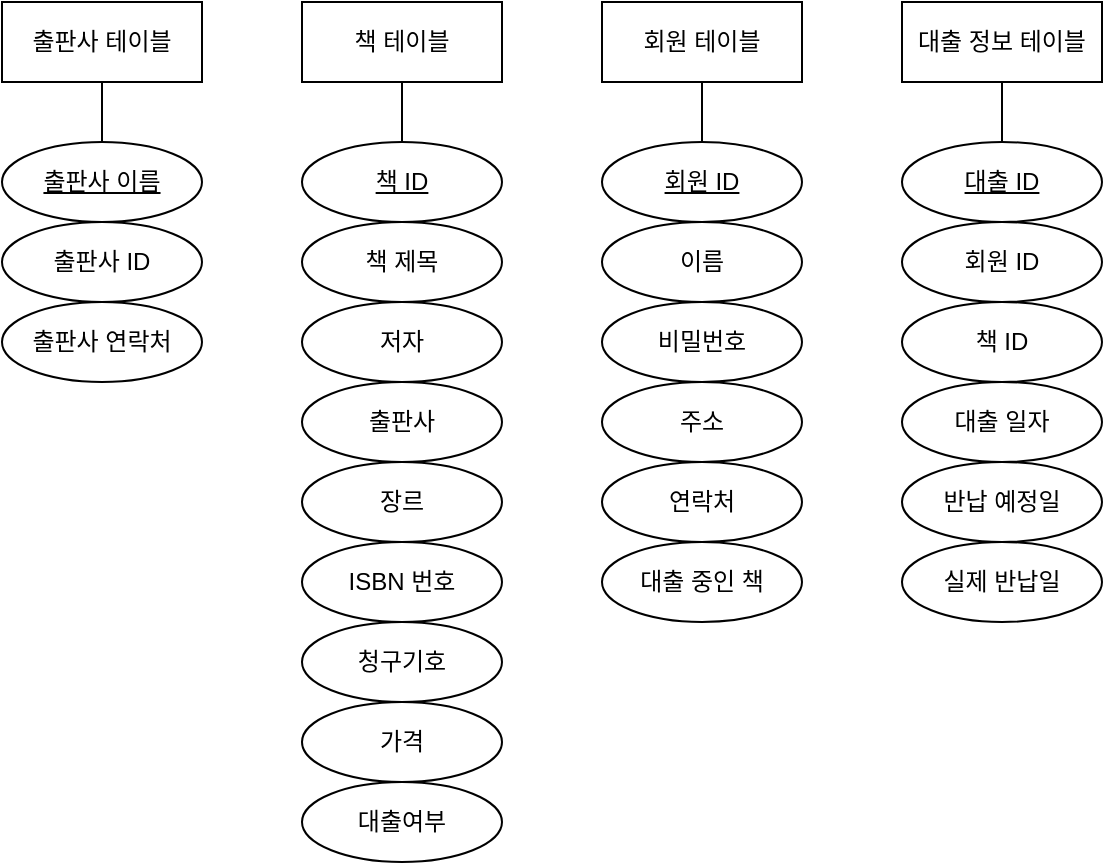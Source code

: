 <mxfile version="21.1.5" type="device" pages="4">
  <diagram name="페이지-1" id="f2r1_N1oAbdreUZhUj-3">
    <mxGraphModel dx="1674" dy="796" grid="1" gridSize="10" guides="1" tooltips="1" connect="1" arrows="1" fold="1" page="1" pageScale="1" pageWidth="827" pageHeight="1169" math="0" shadow="0">
      <root>
        <mxCell id="0" />
        <mxCell id="1" parent="0" />
        <mxCell id="EIV-FgvNFITqYYgHqu9Q-1" value="출판사 테이블" style="whiteSpace=wrap;html=1;align=center;" parent="1" vertex="1">
          <mxGeometry x="50" y="100" width="100" height="40" as="geometry" />
        </mxCell>
        <mxCell id="EIV-FgvNFITqYYgHqu9Q-3" value="책 테이블" style="whiteSpace=wrap;html=1;align=center;" parent="1" vertex="1">
          <mxGeometry x="200" y="100" width="100" height="40" as="geometry" />
        </mxCell>
        <mxCell id="EIV-FgvNFITqYYgHqu9Q-4" value="회원 테이블" style="whiteSpace=wrap;html=1;align=center;" parent="1" vertex="1">
          <mxGeometry x="350" y="100" width="100" height="40" as="geometry" />
        </mxCell>
        <mxCell id="EIV-FgvNFITqYYgHqu9Q-5" value="대출 정보 테이블" style="whiteSpace=wrap;html=1;align=center;" parent="1" vertex="1">
          <mxGeometry x="500" y="100" width="100" height="40" as="geometry" />
        </mxCell>
        <mxCell id="EIV-FgvNFITqYYgHqu9Q-7" value="출판사 이름" style="ellipse;whiteSpace=wrap;html=1;align=center;fontStyle=4;" parent="1" vertex="1">
          <mxGeometry x="50" y="170" width="100" height="40" as="geometry" />
        </mxCell>
        <mxCell id="EIV-FgvNFITqYYgHqu9Q-8" value="출판사 연락처" style="ellipse;whiteSpace=wrap;html=1;align=center;" parent="1" vertex="1">
          <mxGeometry x="50" y="250" width="100" height="40" as="geometry" />
        </mxCell>
        <mxCell id="EIV-FgvNFITqYYgHqu9Q-9" value="출판사 ID" style="ellipse;whiteSpace=wrap;html=1;align=center;" parent="1" vertex="1">
          <mxGeometry x="50" y="210" width="100" height="40" as="geometry" />
        </mxCell>
        <mxCell id="EIV-FgvNFITqYYgHqu9Q-10" value="책 ID" style="ellipse;whiteSpace=wrap;html=1;align=center;fontStyle=4;" parent="1" vertex="1">
          <mxGeometry x="200" y="170" width="100" height="40" as="geometry" />
        </mxCell>
        <mxCell id="EIV-FgvNFITqYYgHqu9Q-11" value="저자" style="ellipse;whiteSpace=wrap;html=1;align=center;" parent="1" vertex="1">
          <mxGeometry x="200" y="250" width="100" height="40" as="geometry" />
        </mxCell>
        <mxCell id="EIV-FgvNFITqYYgHqu9Q-12" value="책 제목" style="ellipse;whiteSpace=wrap;html=1;align=center;" parent="1" vertex="1">
          <mxGeometry x="200" y="210" width="100" height="40" as="geometry" />
        </mxCell>
        <mxCell id="EIV-FgvNFITqYYgHqu9Q-15" value="출판사" style="ellipse;whiteSpace=wrap;html=1;align=center;" parent="1" vertex="1">
          <mxGeometry x="200" y="290" width="100" height="40" as="geometry" />
        </mxCell>
        <mxCell id="EIV-FgvNFITqYYgHqu9Q-16" value="ISBN 번호" style="ellipse;whiteSpace=wrap;html=1;align=center;" parent="1" vertex="1">
          <mxGeometry x="200" y="370" width="100" height="40" as="geometry" />
        </mxCell>
        <mxCell id="EIV-FgvNFITqYYgHqu9Q-17" value="청구기호" style="ellipse;whiteSpace=wrap;html=1;align=center;" parent="1" vertex="1">
          <mxGeometry x="200" y="410" width="100" height="40" as="geometry" />
        </mxCell>
        <mxCell id="EIV-FgvNFITqYYgHqu9Q-21" value="회원 ID" style="ellipse;whiteSpace=wrap;html=1;align=center;fontStyle=4;" parent="1" vertex="1">
          <mxGeometry x="350" y="170" width="100" height="40" as="geometry" />
        </mxCell>
        <mxCell id="EIV-FgvNFITqYYgHqu9Q-22" value="주소" style="ellipse;whiteSpace=wrap;html=1;align=center;" parent="1" vertex="1">
          <mxGeometry x="350" y="290" width="100" height="40" as="geometry" />
        </mxCell>
        <mxCell id="EIV-FgvNFITqYYgHqu9Q-23" value="이름" style="ellipse;whiteSpace=wrap;html=1;align=center;" parent="1" vertex="1">
          <mxGeometry x="350" y="210" width="100" height="40" as="geometry" />
        </mxCell>
        <mxCell id="EIV-FgvNFITqYYgHqu9Q-24" value="연락처" style="ellipse;whiteSpace=wrap;html=1;align=center;" parent="1" vertex="1">
          <mxGeometry x="350" y="330" width="100" height="40" as="geometry" />
        </mxCell>
        <mxCell id="EIV-FgvNFITqYYgHqu9Q-25" value="대출 중인 책" style="ellipse;whiteSpace=wrap;html=1;align=center;" parent="1" vertex="1">
          <mxGeometry x="350" y="370" width="100" height="40" as="geometry" />
        </mxCell>
        <mxCell id="EIV-FgvNFITqYYgHqu9Q-33" value="대출 ID" style="ellipse;whiteSpace=wrap;html=1;align=center;fontStyle=4;" parent="1" vertex="1">
          <mxGeometry x="500" y="170" width="100" height="40" as="geometry" />
        </mxCell>
        <mxCell id="EIV-FgvNFITqYYgHqu9Q-34" value="책 ID" style="ellipse;whiteSpace=wrap;html=1;align=center;" parent="1" vertex="1">
          <mxGeometry x="500" y="250" width="100" height="40" as="geometry" />
        </mxCell>
        <mxCell id="EIV-FgvNFITqYYgHqu9Q-35" value="회원 ID" style="ellipse;whiteSpace=wrap;html=1;align=center;" parent="1" vertex="1">
          <mxGeometry x="500" y="210" width="100" height="40" as="geometry" />
        </mxCell>
        <mxCell id="EIV-FgvNFITqYYgHqu9Q-36" value="대출 일자" style="ellipse;whiteSpace=wrap;html=1;align=center;" parent="1" vertex="1">
          <mxGeometry x="500" y="290" width="100" height="40" as="geometry" />
        </mxCell>
        <mxCell id="EIV-FgvNFITqYYgHqu9Q-37" value="반납 예정일" style="ellipse;whiteSpace=wrap;html=1;align=center;" parent="1" vertex="1">
          <mxGeometry x="500" y="330" width="100" height="40" as="geometry" />
        </mxCell>
        <mxCell id="EIV-FgvNFITqYYgHqu9Q-38" value="실제 반납일" style="ellipse;whiteSpace=wrap;html=1;align=center;" parent="1" vertex="1">
          <mxGeometry x="500" y="370" width="100" height="40" as="geometry" />
        </mxCell>
        <mxCell id="EIV-FgvNFITqYYgHqu9Q-40" value="" style="endArrow=none;html=1;rounded=0;exitX=0.5;exitY=0;exitDx=0;exitDy=0;entryX=0.5;entryY=1;entryDx=0;entryDy=0;" parent="1" source="EIV-FgvNFITqYYgHqu9Q-7" target="EIV-FgvNFITqYYgHqu9Q-1" edge="1">
          <mxGeometry width="50" height="50" relative="1" as="geometry">
            <mxPoint x="390" y="430" as="sourcePoint" />
            <mxPoint x="120" y="150" as="targetPoint" />
            <Array as="points" />
          </mxGeometry>
        </mxCell>
        <mxCell id="EIV-FgvNFITqYYgHqu9Q-41" value="" style="endArrow=none;html=1;rounded=0;entryX=0.5;entryY=1;entryDx=0;entryDy=0;exitX=0.5;exitY=0;exitDx=0;exitDy=0;" parent="1" source="EIV-FgvNFITqYYgHqu9Q-33" target="EIV-FgvNFITqYYgHqu9Q-5" edge="1">
          <mxGeometry width="50" height="50" relative="1" as="geometry">
            <mxPoint x="520" y="190" as="sourcePoint" />
            <mxPoint x="570" y="140" as="targetPoint" />
          </mxGeometry>
        </mxCell>
        <mxCell id="EIV-FgvNFITqYYgHqu9Q-44" value="" style="endArrow=none;html=1;rounded=0;entryX=0.5;entryY=1;entryDx=0;entryDy=0;exitX=0.5;exitY=0;exitDx=0;exitDy=0;" parent="1" source="EIV-FgvNFITqYYgHqu9Q-21" target="EIV-FgvNFITqYYgHqu9Q-4" edge="1">
          <mxGeometry width="50" height="50" relative="1" as="geometry">
            <mxPoint x="360" y="190" as="sourcePoint" />
            <mxPoint x="410" y="140" as="targetPoint" />
          </mxGeometry>
        </mxCell>
        <mxCell id="EIV-FgvNFITqYYgHqu9Q-45" value="" style="endArrow=none;html=1;rounded=0;entryX=0.5;entryY=1;entryDx=0;entryDy=0;exitX=0.5;exitY=0;exitDx=0;exitDy=0;" parent="1" source="EIV-FgvNFITqYYgHqu9Q-10" target="EIV-FgvNFITqYYgHqu9Q-3" edge="1">
          <mxGeometry width="50" height="50" relative="1" as="geometry">
            <mxPoint x="410" y="430" as="sourcePoint" />
            <mxPoint x="460" y="380" as="targetPoint" />
          </mxGeometry>
        </mxCell>
        <mxCell id="Dj2yF81emGTmV6xJITXq-1" value="가격" style="ellipse;whiteSpace=wrap;html=1;align=center;" parent="1" vertex="1">
          <mxGeometry x="200" y="450" width="100" height="40" as="geometry" />
        </mxCell>
        <mxCell id="Dj2yF81emGTmV6xJITXq-2" value="장르" style="ellipse;whiteSpace=wrap;html=1;align=center;" parent="1" vertex="1">
          <mxGeometry x="200" y="330" width="100" height="40" as="geometry" />
        </mxCell>
        <mxCell id="n7vl7yIKV_Xqv4WJhn3y-1" value="대출여부" style="ellipse;whiteSpace=wrap;html=1;align=center;" vertex="1" parent="1">
          <mxGeometry x="200" y="490" width="100" height="40" as="geometry" />
        </mxCell>
        <mxCell id="DEhFhw40Tt_2cOf1VtHh-1" value="비밀번호" style="ellipse;whiteSpace=wrap;html=1;align=center;" vertex="1" parent="1">
          <mxGeometry x="350" y="250" width="100" height="40" as="geometry" />
        </mxCell>
      </root>
    </mxGraphModel>
  </diagram>
  <diagram id="v0Fis8WUPU2AudLMOsJ5" name="논리">
    <mxGraphModel dx="1674" dy="796" grid="1" gridSize="10" guides="1" tooltips="1" connect="1" arrows="1" fold="1" page="1" pageScale="1" pageWidth="827" pageHeight="1169" math="0" shadow="0">
      <root>
        <mxCell id="0" />
        <mxCell id="1" parent="0" />
        <mxCell id="a16B3uykZrbl2tYw8zDa-1" value="출판사 테이블" style="shape=table;startSize=30;container=1;collapsible=1;childLayout=tableLayout;fixedRows=1;rowLines=0;fontStyle=1;align=center;resizeLast=1;html=1;" parent="1" vertex="1">
          <mxGeometry x="73" y="380" width="180" height="120" as="geometry" />
        </mxCell>
        <mxCell id="a16B3uykZrbl2tYw8zDa-2" value="" style="shape=tableRow;horizontal=0;startSize=0;swimlaneHead=0;swimlaneBody=0;fillColor=none;collapsible=0;dropTarget=0;points=[[0,0.5],[1,0.5]];portConstraint=eastwest;top=0;left=0;right=0;bottom=1;" parent="a16B3uykZrbl2tYw8zDa-1" vertex="1">
          <mxGeometry y="30" width="180" height="30" as="geometry" />
        </mxCell>
        <mxCell id="a16B3uykZrbl2tYw8zDa-3" value="PK" style="shape=partialRectangle;connectable=0;fillColor=none;top=0;left=0;bottom=0;right=0;fontStyle=1;overflow=hidden;whiteSpace=wrap;html=1;" parent="a16B3uykZrbl2tYw8zDa-2" vertex="1">
          <mxGeometry width="30" height="30" as="geometry">
            <mxRectangle width="30" height="30" as="alternateBounds" />
          </mxGeometry>
        </mxCell>
        <mxCell id="a16B3uykZrbl2tYw8zDa-4" value="출판사 이름" style="shape=partialRectangle;connectable=0;fillColor=none;top=0;left=0;bottom=0;right=0;align=left;spacingLeft=6;fontStyle=5;overflow=hidden;whiteSpace=wrap;html=1;" parent="a16B3uykZrbl2tYw8zDa-2" vertex="1">
          <mxGeometry x="30" width="150" height="30" as="geometry">
            <mxRectangle width="150" height="30" as="alternateBounds" />
          </mxGeometry>
        </mxCell>
        <mxCell id="a16B3uykZrbl2tYw8zDa-5" value="" style="shape=tableRow;horizontal=0;startSize=0;swimlaneHead=0;swimlaneBody=0;fillColor=none;collapsible=0;dropTarget=0;points=[[0,0.5],[1,0.5]];portConstraint=eastwest;top=0;left=0;right=0;bottom=0;" parent="a16B3uykZrbl2tYw8zDa-1" vertex="1">
          <mxGeometry y="60" width="180" height="30" as="geometry" />
        </mxCell>
        <mxCell id="a16B3uykZrbl2tYw8zDa-6" value="" style="shape=partialRectangle;connectable=0;fillColor=none;top=0;left=0;bottom=0;right=0;editable=1;overflow=hidden;whiteSpace=wrap;html=1;" parent="a16B3uykZrbl2tYw8zDa-5" vertex="1">
          <mxGeometry width="30" height="30" as="geometry">
            <mxRectangle width="30" height="30" as="alternateBounds" />
          </mxGeometry>
        </mxCell>
        <mxCell id="a16B3uykZrbl2tYw8zDa-7" value="출판사 ID" style="shape=partialRectangle;connectable=0;fillColor=none;top=0;left=0;bottom=0;right=0;align=left;spacingLeft=6;overflow=hidden;whiteSpace=wrap;html=1;" parent="a16B3uykZrbl2tYw8zDa-5" vertex="1">
          <mxGeometry x="30" width="150" height="30" as="geometry">
            <mxRectangle width="150" height="30" as="alternateBounds" />
          </mxGeometry>
        </mxCell>
        <mxCell id="a16B3uykZrbl2tYw8zDa-8" value="" style="shape=tableRow;horizontal=0;startSize=0;swimlaneHead=0;swimlaneBody=0;fillColor=none;collapsible=0;dropTarget=0;points=[[0,0.5],[1,0.5]];portConstraint=eastwest;top=0;left=0;right=0;bottom=0;" parent="a16B3uykZrbl2tYw8zDa-1" vertex="1">
          <mxGeometry y="90" width="180" height="30" as="geometry" />
        </mxCell>
        <mxCell id="a16B3uykZrbl2tYw8zDa-9" value="" style="shape=partialRectangle;connectable=0;fillColor=none;top=0;left=0;bottom=0;right=0;editable=1;overflow=hidden;whiteSpace=wrap;html=1;" parent="a16B3uykZrbl2tYw8zDa-8" vertex="1">
          <mxGeometry width="30" height="30" as="geometry">
            <mxRectangle width="30" height="30" as="alternateBounds" />
          </mxGeometry>
        </mxCell>
        <mxCell id="a16B3uykZrbl2tYw8zDa-10" value="출판사 연락처" style="shape=partialRectangle;connectable=0;fillColor=none;top=0;left=0;bottom=0;right=0;align=left;spacingLeft=6;overflow=hidden;whiteSpace=wrap;html=1;" parent="a16B3uykZrbl2tYw8zDa-8" vertex="1">
          <mxGeometry x="30" width="150" height="30" as="geometry">
            <mxRectangle width="150" height="30" as="alternateBounds" />
          </mxGeometry>
        </mxCell>
        <object label="책 테이블" id="a16B3uykZrbl2tYw8zDa-14">
          <mxCell style="shape=table;startSize=30;container=1;collapsible=1;childLayout=tableLayout;fixedRows=1;rowLines=0;fontStyle=1;align=center;resizeLast=1;html=1;" parent="1" vertex="1">
            <mxGeometry x="313" y="380" width="180" height="300" as="geometry">
              <mxRectangle x="340" y="70" width="90" height="30" as="alternateBounds" />
            </mxGeometry>
          </mxCell>
        </object>
        <mxCell id="a16B3uykZrbl2tYw8zDa-15" value="" style="shape=tableRow;horizontal=0;startSize=0;swimlaneHead=0;swimlaneBody=0;fillColor=none;collapsible=0;dropTarget=0;points=[[0,0.5],[1,0.5]];portConstraint=eastwest;top=0;left=0;right=0;bottom=1;" parent="a16B3uykZrbl2tYw8zDa-14" vertex="1">
          <mxGeometry y="30" width="180" height="30" as="geometry" />
        </mxCell>
        <mxCell id="a16B3uykZrbl2tYw8zDa-16" value="PK" style="shape=partialRectangle;connectable=0;fillColor=none;top=0;left=0;bottom=0;right=0;fontStyle=1;overflow=hidden;whiteSpace=wrap;html=1;" parent="a16B3uykZrbl2tYw8zDa-15" vertex="1">
          <mxGeometry width="30" height="30" as="geometry">
            <mxRectangle width="30" height="30" as="alternateBounds" />
          </mxGeometry>
        </mxCell>
        <mxCell id="a16B3uykZrbl2tYw8zDa-17" value="책 ID" style="shape=partialRectangle;connectable=0;fillColor=none;top=0;left=0;bottom=0;right=0;align=left;spacingLeft=6;fontStyle=5;overflow=hidden;whiteSpace=wrap;html=1;" parent="a16B3uykZrbl2tYw8zDa-15" vertex="1">
          <mxGeometry x="30" width="150" height="30" as="geometry">
            <mxRectangle width="150" height="30" as="alternateBounds" />
          </mxGeometry>
        </mxCell>
        <mxCell id="a16B3uykZrbl2tYw8zDa-18" value="" style="shape=tableRow;horizontal=0;startSize=0;swimlaneHead=0;swimlaneBody=0;fillColor=none;collapsible=0;dropTarget=0;points=[[0,0.5],[1,0.5]];portConstraint=eastwest;top=0;left=0;right=0;bottom=0;" parent="a16B3uykZrbl2tYw8zDa-14" vertex="1">
          <mxGeometry y="60" width="180" height="30" as="geometry" />
        </mxCell>
        <mxCell id="a16B3uykZrbl2tYw8zDa-19" value="" style="shape=partialRectangle;connectable=0;fillColor=none;top=0;left=0;bottom=0;right=0;editable=1;overflow=hidden;whiteSpace=wrap;html=1;" parent="a16B3uykZrbl2tYw8zDa-18" vertex="1">
          <mxGeometry width="30" height="30" as="geometry">
            <mxRectangle width="30" height="30" as="alternateBounds" />
          </mxGeometry>
        </mxCell>
        <mxCell id="a16B3uykZrbl2tYw8zDa-20" value="책 제목" style="shape=partialRectangle;connectable=0;fillColor=none;top=0;left=0;bottom=0;right=0;align=left;spacingLeft=6;overflow=hidden;whiteSpace=wrap;html=1;" parent="a16B3uykZrbl2tYw8zDa-18" vertex="1">
          <mxGeometry x="30" width="150" height="30" as="geometry">
            <mxRectangle width="150" height="30" as="alternateBounds" />
          </mxGeometry>
        </mxCell>
        <mxCell id="a16B3uykZrbl2tYw8zDa-21" value="" style="shape=tableRow;horizontal=0;startSize=0;swimlaneHead=0;swimlaneBody=0;fillColor=none;collapsible=0;dropTarget=0;points=[[0,0.5],[1,0.5]];portConstraint=eastwest;top=0;left=0;right=0;bottom=0;" parent="a16B3uykZrbl2tYw8zDa-14" vertex="1">
          <mxGeometry y="90" width="180" height="30" as="geometry" />
        </mxCell>
        <mxCell id="a16B3uykZrbl2tYw8zDa-22" value="" style="shape=partialRectangle;connectable=0;fillColor=none;top=0;left=0;bottom=0;right=0;editable=1;overflow=hidden;whiteSpace=wrap;html=1;" parent="a16B3uykZrbl2tYw8zDa-21" vertex="1">
          <mxGeometry width="30" height="30" as="geometry">
            <mxRectangle width="30" height="30" as="alternateBounds" />
          </mxGeometry>
        </mxCell>
        <mxCell id="a16B3uykZrbl2tYw8zDa-23" value="저자" style="shape=partialRectangle;connectable=0;fillColor=none;top=0;left=0;bottom=0;right=0;align=left;spacingLeft=6;overflow=hidden;whiteSpace=wrap;html=1;" parent="a16B3uykZrbl2tYw8zDa-21" vertex="1">
          <mxGeometry x="30" width="150" height="30" as="geometry">
            <mxRectangle width="150" height="30" as="alternateBounds" />
          </mxGeometry>
        </mxCell>
        <mxCell id="B9hIWdxD1YBShx6wqyM5-19" style="shape=tableRow;horizontal=0;startSize=0;swimlaneHead=0;swimlaneBody=0;fillColor=none;collapsible=0;dropTarget=0;points=[[0,0.5],[1,0.5]];portConstraint=eastwest;top=0;left=0;right=0;bottom=0;verticalAlign=middle;" parent="a16B3uykZrbl2tYw8zDa-14" vertex="1">
          <mxGeometry y="120" width="180" height="30" as="geometry" />
        </mxCell>
        <mxCell id="B9hIWdxD1YBShx6wqyM5-20" style="shape=partialRectangle;connectable=0;fillColor=none;top=0;left=0;bottom=0;right=0;editable=1;overflow=hidden;whiteSpace=wrap;html=1;" parent="B9hIWdxD1YBShx6wqyM5-19" vertex="1">
          <mxGeometry width="30" height="30" as="geometry">
            <mxRectangle width="30" height="30" as="alternateBounds" />
          </mxGeometry>
        </mxCell>
        <mxCell id="B9hIWdxD1YBShx6wqyM5-21" value="장르" style="shape=partialRectangle;connectable=0;fillColor=none;top=0;left=0;bottom=0;right=0;align=left;spacingLeft=6;overflow=hidden;whiteSpace=wrap;html=1;verticalAlign=middle;" parent="B9hIWdxD1YBShx6wqyM5-19" vertex="1">
          <mxGeometry x="30" width="150" height="30" as="geometry">
            <mxRectangle width="150" height="30" as="alternateBounds" />
          </mxGeometry>
        </mxCell>
        <mxCell id="a16B3uykZrbl2tYw8zDa-24" value="" style="shape=tableRow;horizontal=0;startSize=0;swimlaneHead=0;swimlaneBody=0;fillColor=none;collapsible=0;dropTarget=0;points=[[0,0.5],[1,0.5]];portConstraint=eastwest;top=0;left=0;right=0;bottom=0;" parent="a16B3uykZrbl2tYw8zDa-14" vertex="1">
          <mxGeometry y="150" width="180" height="30" as="geometry" />
        </mxCell>
        <mxCell id="a16B3uykZrbl2tYw8zDa-25" value="FK" style="shape=partialRectangle;connectable=0;fillColor=none;top=0;left=0;bottom=0;right=0;editable=1;overflow=hidden;whiteSpace=wrap;html=1;" parent="a16B3uykZrbl2tYw8zDa-24" vertex="1">
          <mxGeometry width="30" height="30" as="geometry">
            <mxRectangle width="30" height="30" as="alternateBounds" />
          </mxGeometry>
        </mxCell>
        <mxCell id="a16B3uykZrbl2tYw8zDa-26" value="출판사" style="shape=partialRectangle;connectable=0;fillColor=none;top=0;left=0;bottom=0;right=0;align=left;spacingLeft=6;overflow=hidden;whiteSpace=wrap;html=1;" parent="a16B3uykZrbl2tYw8zDa-24" vertex="1">
          <mxGeometry x="30" width="150" height="30" as="geometry">
            <mxRectangle width="150" height="30" as="alternateBounds" />
          </mxGeometry>
        </mxCell>
        <mxCell id="B9hIWdxD1YBShx6wqyM5-22" style="shape=tableRow;horizontal=0;startSize=0;swimlaneHead=0;swimlaneBody=0;fillColor=none;collapsible=0;dropTarget=0;points=[[0,0.5],[1,0.5]];portConstraint=eastwest;top=0;left=0;right=0;bottom=0;verticalAlign=middle;" parent="a16B3uykZrbl2tYw8zDa-14" vertex="1">
          <mxGeometry y="180" width="180" height="30" as="geometry" />
        </mxCell>
        <mxCell id="B9hIWdxD1YBShx6wqyM5-23" style="shape=partialRectangle;connectable=0;fillColor=none;top=0;left=0;bottom=0;right=0;editable=1;overflow=hidden;whiteSpace=wrap;html=1;" parent="B9hIWdxD1YBShx6wqyM5-22" vertex="1">
          <mxGeometry width="30" height="30" as="geometry">
            <mxRectangle width="30" height="30" as="alternateBounds" />
          </mxGeometry>
        </mxCell>
        <mxCell id="B9hIWdxD1YBShx6wqyM5-24" value="출판연도" style="shape=partialRectangle;connectable=0;fillColor=none;top=0;left=0;bottom=0;right=0;align=left;spacingLeft=6;overflow=hidden;whiteSpace=wrap;html=1;verticalAlign=middle;" parent="B9hIWdxD1YBShx6wqyM5-22" vertex="1">
          <mxGeometry x="30" width="150" height="30" as="geometry">
            <mxRectangle width="150" height="30" as="alternateBounds" />
          </mxGeometry>
        </mxCell>
        <mxCell id="KoIcKyXW1JQUSEk-mvg3-4" style="shape=tableRow;horizontal=0;startSize=0;swimlaneHead=0;swimlaneBody=0;fillColor=none;collapsible=0;dropTarget=0;points=[[0,0.5],[1,0.5]];portConstraint=eastwest;top=0;left=0;right=0;bottom=0;verticalAlign=middle;" parent="a16B3uykZrbl2tYw8zDa-14" vertex="1">
          <mxGeometry y="210" width="180" height="30" as="geometry" />
        </mxCell>
        <mxCell id="KoIcKyXW1JQUSEk-mvg3-5" style="shape=partialRectangle;connectable=0;fillColor=none;top=0;left=0;bottom=0;right=0;editable=1;overflow=hidden;whiteSpace=wrap;html=1;" parent="KoIcKyXW1JQUSEk-mvg3-4" vertex="1">
          <mxGeometry width="30" height="30" as="geometry">
            <mxRectangle width="30" height="30" as="alternateBounds" />
          </mxGeometry>
        </mxCell>
        <mxCell id="KoIcKyXW1JQUSEk-mvg3-6" value="&lt;span style=&quot;color: rgb(240, 240, 240); font-family: Helvetica; font-size: 12px; font-style: normal; font-variant-ligatures: normal; font-variant-caps: normal; font-weight: 400; letter-spacing: normal; orphans: 2; text-align: center; text-indent: 0px; text-transform: none; widows: 2; word-spacing: 0px; -webkit-text-stroke-width: 0px; background-color: rgb(42, 37, 47); text-decoration-thickness: initial; text-decoration-style: initial; text-decoration-color: initial; float: none; display: inline !important;&quot;&gt;ISBN 번호&lt;/span&gt;" style="shape=partialRectangle;connectable=0;fillColor=none;top=0;left=0;bottom=0;right=0;align=left;spacingLeft=6;overflow=hidden;whiteSpace=wrap;html=1;verticalAlign=middle;" parent="KoIcKyXW1JQUSEk-mvg3-4" vertex="1">
          <mxGeometry x="30" width="150" height="30" as="geometry">
            <mxRectangle width="150" height="30" as="alternateBounds" />
          </mxGeometry>
        </mxCell>
        <mxCell id="QvLVhIRpr5jwqMEFANZE-1" style="shape=tableRow;horizontal=0;startSize=0;swimlaneHead=0;swimlaneBody=0;fillColor=none;collapsible=0;dropTarget=0;points=[[0,0.5],[1,0.5]];portConstraint=eastwest;top=0;left=0;right=0;bottom=0;verticalAlign=middle;" parent="a16B3uykZrbl2tYw8zDa-14" vertex="1">
          <mxGeometry y="240" width="180" height="30" as="geometry" />
        </mxCell>
        <mxCell id="QvLVhIRpr5jwqMEFANZE-2" style="shape=partialRectangle;connectable=0;fillColor=none;top=0;left=0;bottom=0;right=0;editable=1;overflow=hidden;whiteSpace=wrap;html=1;" parent="QvLVhIRpr5jwqMEFANZE-1" vertex="1">
          <mxGeometry width="30" height="30" as="geometry">
            <mxRectangle width="30" height="30" as="alternateBounds" />
          </mxGeometry>
        </mxCell>
        <mxCell id="QvLVhIRpr5jwqMEFANZE-3" value="&lt;span style=&quot;color: rgb(240, 240, 240); font-family: Helvetica; font-size: 12px; font-style: normal; font-variant-ligatures: normal; font-variant-caps: normal; font-weight: 400; letter-spacing: normal; orphans: 2; text-align: center; text-indent: 0px; text-transform: none; widows: 2; word-spacing: 0px; -webkit-text-stroke-width: 0px; background-color: rgb(42, 37, 47); text-decoration-thickness: initial; text-decoration-style: initial; text-decoration-color: initial; float: none; display: inline !important;&quot;&gt;청구기호&lt;/span&gt;" style="shape=partialRectangle;connectable=0;fillColor=none;top=0;left=0;bottom=0;right=0;align=left;spacingLeft=6;overflow=hidden;whiteSpace=wrap;html=1;verticalAlign=middle;" parent="QvLVhIRpr5jwqMEFANZE-1" vertex="1">
          <mxGeometry x="30" width="150" height="30" as="geometry">
            <mxRectangle width="150" height="30" as="alternateBounds" />
          </mxGeometry>
        </mxCell>
        <mxCell id="B9hIWdxD1YBShx6wqyM5-8" style="shape=tableRow;horizontal=0;startSize=0;swimlaneHead=0;swimlaneBody=0;fillColor=none;collapsible=0;dropTarget=0;points=[[0,0.5],[1,0.5]];portConstraint=eastwest;top=0;left=0;right=0;bottom=0;verticalAlign=middle;" parent="a16B3uykZrbl2tYw8zDa-14" vertex="1">
          <mxGeometry y="270" width="180" height="30" as="geometry" />
        </mxCell>
        <mxCell id="B9hIWdxD1YBShx6wqyM5-9" style="shape=partialRectangle;connectable=0;fillColor=none;top=0;left=0;bottom=0;right=0;editable=1;overflow=hidden;whiteSpace=wrap;html=1;" parent="B9hIWdxD1YBShx6wqyM5-8" vertex="1">
          <mxGeometry width="30" height="30" as="geometry">
            <mxRectangle width="30" height="30" as="alternateBounds" />
          </mxGeometry>
        </mxCell>
        <mxCell id="B9hIWdxD1YBShx6wqyM5-10" value="대출여부" style="shape=partialRectangle;connectable=0;fillColor=none;top=0;left=0;bottom=0;right=0;align=left;spacingLeft=6;overflow=hidden;whiteSpace=wrap;html=1;verticalAlign=middle;" parent="B9hIWdxD1YBShx6wqyM5-8" vertex="1">
          <mxGeometry x="30" width="150" height="30" as="geometry">
            <mxRectangle width="150" height="30" as="alternateBounds" />
          </mxGeometry>
        </mxCell>
        <mxCell id="a16B3uykZrbl2tYw8zDa-40" value="대출 정보 테이블" style="shape=table;startSize=30;container=1;collapsible=1;childLayout=tableLayout;fixedRows=1;rowLines=0;fontStyle=1;align=center;resizeLast=1;html=1;" parent="1" vertex="1">
          <mxGeometry x="573" y="300" width="180" height="210" as="geometry" />
        </mxCell>
        <mxCell id="a16B3uykZrbl2tYw8zDa-41" value="" style="shape=tableRow;horizontal=0;startSize=0;swimlaneHead=0;swimlaneBody=0;fillColor=none;collapsible=0;dropTarget=0;points=[[0,0.5],[1,0.5]];portConstraint=eastwest;top=0;left=0;right=0;bottom=1;" parent="a16B3uykZrbl2tYw8zDa-40" vertex="1">
          <mxGeometry y="30" width="180" height="30" as="geometry" />
        </mxCell>
        <mxCell id="a16B3uykZrbl2tYw8zDa-42" value="PK" style="shape=partialRectangle;connectable=0;fillColor=none;top=0;left=0;bottom=0;right=0;fontStyle=1;overflow=hidden;whiteSpace=wrap;html=1;" parent="a16B3uykZrbl2tYw8zDa-41" vertex="1">
          <mxGeometry width="30" height="30" as="geometry">
            <mxRectangle width="30" height="30" as="alternateBounds" />
          </mxGeometry>
        </mxCell>
        <mxCell id="a16B3uykZrbl2tYw8zDa-43" value="대출 ID" style="shape=partialRectangle;connectable=0;fillColor=none;top=0;left=0;bottom=0;right=0;align=left;spacingLeft=6;fontStyle=5;overflow=hidden;whiteSpace=wrap;html=1;" parent="a16B3uykZrbl2tYw8zDa-41" vertex="1">
          <mxGeometry x="30" width="150" height="30" as="geometry">
            <mxRectangle width="150" height="30" as="alternateBounds" />
          </mxGeometry>
        </mxCell>
        <mxCell id="a16B3uykZrbl2tYw8zDa-44" value="" style="shape=tableRow;horizontal=0;startSize=0;swimlaneHead=0;swimlaneBody=0;fillColor=none;collapsible=0;dropTarget=0;points=[[0,0.5],[1,0.5]];portConstraint=eastwest;top=0;left=0;right=0;bottom=0;" parent="a16B3uykZrbl2tYw8zDa-40" vertex="1">
          <mxGeometry y="60" width="180" height="30" as="geometry" />
        </mxCell>
        <mxCell id="a16B3uykZrbl2tYw8zDa-45" value="FK" style="shape=partialRectangle;connectable=0;fillColor=none;top=0;left=0;bottom=0;right=0;editable=1;overflow=hidden;whiteSpace=wrap;html=1;" parent="a16B3uykZrbl2tYw8zDa-44" vertex="1">
          <mxGeometry width="30" height="30" as="geometry">
            <mxRectangle width="30" height="30" as="alternateBounds" />
          </mxGeometry>
        </mxCell>
        <mxCell id="a16B3uykZrbl2tYw8zDa-46" value="회원 ID" style="shape=partialRectangle;connectable=0;fillColor=none;top=0;left=0;bottom=0;right=0;align=left;spacingLeft=6;overflow=hidden;whiteSpace=wrap;html=1;" parent="a16B3uykZrbl2tYw8zDa-44" vertex="1">
          <mxGeometry x="30" width="150" height="30" as="geometry">
            <mxRectangle width="150" height="30" as="alternateBounds" />
          </mxGeometry>
        </mxCell>
        <mxCell id="a16B3uykZrbl2tYw8zDa-47" value="" style="shape=tableRow;horizontal=0;startSize=0;swimlaneHead=0;swimlaneBody=0;fillColor=none;collapsible=0;dropTarget=0;points=[[0,0.5],[1,0.5]];portConstraint=eastwest;top=0;left=0;right=0;bottom=0;" parent="a16B3uykZrbl2tYw8zDa-40" vertex="1">
          <mxGeometry y="90" width="180" height="30" as="geometry" />
        </mxCell>
        <mxCell id="a16B3uykZrbl2tYw8zDa-48" value="FK" style="shape=partialRectangle;connectable=0;fillColor=none;top=0;left=0;bottom=0;right=0;editable=1;overflow=hidden;whiteSpace=wrap;html=1;" parent="a16B3uykZrbl2tYw8zDa-47" vertex="1">
          <mxGeometry width="30" height="30" as="geometry">
            <mxRectangle width="30" height="30" as="alternateBounds" />
          </mxGeometry>
        </mxCell>
        <mxCell id="a16B3uykZrbl2tYw8zDa-49" value="책 ID" style="shape=partialRectangle;connectable=0;fillColor=none;top=0;left=0;bottom=0;right=0;align=left;spacingLeft=6;overflow=hidden;whiteSpace=wrap;html=1;" parent="a16B3uykZrbl2tYw8zDa-47" vertex="1">
          <mxGeometry x="30" width="150" height="30" as="geometry">
            <mxRectangle width="150" height="30" as="alternateBounds" />
          </mxGeometry>
        </mxCell>
        <mxCell id="a16B3uykZrbl2tYw8zDa-50" value="" style="shape=tableRow;horizontal=0;startSize=0;swimlaneHead=0;swimlaneBody=0;fillColor=none;collapsible=0;dropTarget=0;points=[[0,0.5],[1,0.5]];portConstraint=eastwest;top=0;left=0;right=0;bottom=0;" parent="a16B3uykZrbl2tYw8zDa-40" vertex="1">
          <mxGeometry y="120" width="180" height="30" as="geometry" />
        </mxCell>
        <mxCell id="a16B3uykZrbl2tYw8zDa-51" value="" style="shape=partialRectangle;connectable=0;fillColor=none;top=0;left=0;bottom=0;right=0;editable=1;overflow=hidden;whiteSpace=wrap;html=1;" parent="a16B3uykZrbl2tYw8zDa-50" vertex="1">
          <mxGeometry width="30" height="30" as="geometry">
            <mxRectangle width="30" height="30" as="alternateBounds" />
          </mxGeometry>
        </mxCell>
        <mxCell id="a16B3uykZrbl2tYw8zDa-52" value="대출일자" style="shape=partialRectangle;connectable=0;fillColor=none;top=0;left=0;bottom=0;right=0;align=left;spacingLeft=6;overflow=hidden;whiteSpace=wrap;html=1;" parent="a16B3uykZrbl2tYw8zDa-50" vertex="1">
          <mxGeometry x="30" width="150" height="30" as="geometry">
            <mxRectangle width="150" height="30" as="alternateBounds" />
          </mxGeometry>
        </mxCell>
        <mxCell id="-lfb-Op4WlAASAd1bXOq-1" style="shape=tableRow;horizontal=0;startSize=0;swimlaneHead=0;swimlaneBody=0;fillColor=none;collapsible=0;dropTarget=0;points=[[0,0.5],[1,0.5]];portConstraint=eastwest;top=0;left=0;right=0;bottom=0;" parent="a16B3uykZrbl2tYw8zDa-40" vertex="1">
          <mxGeometry y="150" width="180" height="30" as="geometry" />
        </mxCell>
        <mxCell id="-lfb-Op4WlAASAd1bXOq-2" style="shape=partialRectangle;connectable=0;fillColor=none;top=0;left=0;bottom=0;right=0;editable=1;overflow=hidden;whiteSpace=wrap;html=1;" parent="-lfb-Op4WlAASAd1bXOq-1" vertex="1">
          <mxGeometry width="30" height="30" as="geometry">
            <mxRectangle width="30" height="30" as="alternateBounds" />
          </mxGeometry>
        </mxCell>
        <mxCell id="-lfb-Op4WlAASAd1bXOq-3" value="예정 반납일" style="shape=partialRectangle;connectable=0;fillColor=none;top=0;left=0;bottom=0;right=0;align=left;spacingLeft=6;overflow=hidden;whiteSpace=wrap;html=1;" parent="-lfb-Op4WlAASAd1bXOq-1" vertex="1">
          <mxGeometry x="30" width="150" height="30" as="geometry">
            <mxRectangle width="150" height="30" as="alternateBounds" />
          </mxGeometry>
        </mxCell>
        <mxCell id="-lfb-Op4WlAASAd1bXOq-4" style="shape=tableRow;horizontal=0;startSize=0;swimlaneHead=0;swimlaneBody=0;fillColor=none;collapsible=0;dropTarget=0;points=[[0,0.5],[1,0.5]];portConstraint=eastwest;top=0;left=0;right=0;bottom=0;" parent="a16B3uykZrbl2tYw8zDa-40" vertex="1">
          <mxGeometry y="180" width="180" height="30" as="geometry" />
        </mxCell>
        <mxCell id="-lfb-Op4WlAASAd1bXOq-5" style="shape=partialRectangle;connectable=0;fillColor=none;top=0;left=0;bottom=0;right=0;editable=1;overflow=hidden;whiteSpace=wrap;html=1;" parent="-lfb-Op4WlAASAd1bXOq-4" vertex="1">
          <mxGeometry width="30" height="30" as="geometry">
            <mxRectangle width="30" height="30" as="alternateBounds" />
          </mxGeometry>
        </mxCell>
        <mxCell id="-lfb-Op4WlAASAd1bXOq-6" value="실제 반납일" style="shape=partialRectangle;connectable=0;fillColor=none;top=0;left=0;bottom=0;right=0;align=left;spacingLeft=6;overflow=hidden;whiteSpace=wrap;html=1;" parent="-lfb-Op4WlAASAd1bXOq-4" vertex="1">
          <mxGeometry x="30" width="150" height="30" as="geometry">
            <mxRectangle width="150" height="30" as="alternateBounds" />
          </mxGeometry>
        </mxCell>
        <mxCell id="a16B3uykZrbl2tYw8zDa-53" value="회원 테이블" style="shape=table;startSize=30;container=1;collapsible=1;childLayout=tableLayout;fixedRows=1;rowLines=0;fontStyle=1;align=center;resizeLast=1;html=1;" parent="1" vertex="1">
          <mxGeometry x="313" y="90" width="180" height="270" as="geometry" />
        </mxCell>
        <mxCell id="a16B3uykZrbl2tYw8zDa-54" value="" style="shape=tableRow;horizontal=0;startSize=0;swimlaneHead=0;swimlaneBody=0;fillColor=none;collapsible=0;dropTarget=0;points=[[0,0.5],[1,0.5]];portConstraint=eastwest;top=0;left=0;right=0;bottom=1;" parent="a16B3uykZrbl2tYw8zDa-53" vertex="1">
          <mxGeometry y="30" width="180" height="30" as="geometry" />
        </mxCell>
        <mxCell id="a16B3uykZrbl2tYw8zDa-55" value="PK" style="shape=partialRectangle;connectable=0;fillColor=none;top=0;left=0;bottom=0;right=0;fontStyle=1;overflow=hidden;whiteSpace=wrap;html=1;" parent="a16B3uykZrbl2tYw8zDa-54" vertex="1">
          <mxGeometry width="30" height="30" as="geometry">
            <mxRectangle width="30" height="30" as="alternateBounds" />
          </mxGeometry>
        </mxCell>
        <mxCell id="a16B3uykZrbl2tYw8zDa-56" value="회원 ID" style="shape=partialRectangle;connectable=0;fillColor=none;top=0;left=0;bottom=0;right=0;align=left;spacingLeft=6;fontStyle=5;overflow=hidden;whiteSpace=wrap;html=1;" parent="a16B3uykZrbl2tYw8zDa-54" vertex="1">
          <mxGeometry x="30" width="150" height="30" as="geometry">
            <mxRectangle width="150" height="30" as="alternateBounds" />
          </mxGeometry>
        </mxCell>
        <mxCell id="a16B3uykZrbl2tYw8zDa-57" value="" style="shape=tableRow;horizontal=0;startSize=0;swimlaneHead=0;swimlaneBody=0;fillColor=none;collapsible=0;dropTarget=0;points=[[0,0.5],[1,0.5]];portConstraint=eastwest;top=0;left=0;right=0;bottom=0;" parent="a16B3uykZrbl2tYw8zDa-53" vertex="1">
          <mxGeometry y="60" width="180" height="30" as="geometry" />
        </mxCell>
        <mxCell id="a16B3uykZrbl2tYw8zDa-58" value="" style="shape=partialRectangle;connectable=0;fillColor=none;top=0;left=0;bottom=0;right=0;editable=1;overflow=hidden;whiteSpace=wrap;html=1;" parent="a16B3uykZrbl2tYw8zDa-57" vertex="1">
          <mxGeometry width="30" height="30" as="geometry">
            <mxRectangle width="30" height="30" as="alternateBounds" />
          </mxGeometry>
        </mxCell>
        <mxCell id="a16B3uykZrbl2tYw8zDa-59" value="이름" style="shape=partialRectangle;connectable=0;fillColor=none;top=0;left=0;bottom=0;right=0;align=left;spacingLeft=6;overflow=hidden;whiteSpace=wrap;html=1;" parent="a16B3uykZrbl2tYw8zDa-57" vertex="1">
          <mxGeometry x="30" width="150" height="30" as="geometry">
            <mxRectangle width="150" height="30" as="alternateBounds" />
          </mxGeometry>
        </mxCell>
        <mxCell id="Wmo18XqChEq11fx60Jb6-1" style="shape=tableRow;horizontal=0;startSize=0;swimlaneHead=0;swimlaneBody=0;fillColor=none;collapsible=0;dropTarget=0;points=[[0,0.5],[1,0.5]];portConstraint=eastwest;top=0;left=0;right=0;bottom=0;" vertex="1" parent="a16B3uykZrbl2tYw8zDa-53">
          <mxGeometry y="90" width="180" height="30" as="geometry" />
        </mxCell>
        <mxCell id="Wmo18XqChEq11fx60Jb6-2" style="shape=partialRectangle;connectable=0;fillColor=none;top=0;left=0;bottom=0;right=0;editable=1;overflow=hidden;whiteSpace=wrap;html=1;" vertex="1" parent="Wmo18XqChEq11fx60Jb6-1">
          <mxGeometry width="30" height="30" as="geometry">
            <mxRectangle width="30" height="30" as="alternateBounds" />
          </mxGeometry>
        </mxCell>
        <mxCell id="Wmo18XqChEq11fx60Jb6-3" value="비밀번호" style="shape=partialRectangle;connectable=0;fillColor=none;top=0;left=0;bottom=0;right=0;align=left;spacingLeft=6;overflow=hidden;whiteSpace=wrap;html=1;" vertex="1" parent="Wmo18XqChEq11fx60Jb6-1">
          <mxGeometry x="30" width="150" height="30" as="geometry">
            <mxRectangle width="150" height="30" as="alternateBounds" />
          </mxGeometry>
        </mxCell>
        <mxCell id="B9hIWdxD1YBShx6wqyM5-11" style="shape=tableRow;horizontal=0;startSize=0;swimlaneHead=0;swimlaneBody=0;fillColor=none;collapsible=0;dropTarget=0;points=[[0,0.5],[1,0.5]];portConstraint=eastwest;top=0;left=0;right=0;bottom=0;" parent="a16B3uykZrbl2tYw8zDa-53" vertex="1">
          <mxGeometry y="120" width="180" height="30" as="geometry" />
        </mxCell>
        <mxCell id="B9hIWdxD1YBShx6wqyM5-12" style="shape=partialRectangle;connectable=0;fillColor=none;top=0;left=0;bottom=0;right=0;editable=1;overflow=hidden;whiteSpace=wrap;html=1;" parent="B9hIWdxD1YBShx6wqyM5-11" vertex="1">
          <mxGeometry width="30" height="30" as="geometry">
            <mxRectangle width="30" height="30" as="alternateBounds" />
          </mxGeometry>
        </mxCell>
        <mxCell id="B9hIWdxD1YBShx6wqyM5-13" value="생년월일" style="shape=partialRectangle;connectable=0;fillColor=none;top=0;left=0;bottom=0;right=0;align=left;spacingLeft=6;overflow=hidden;whiteSpace=wrap;html=1;" parent="B9hIWdxD1YBShx6wqyM5-11" vertex="1">
          <mxGeometry x="30" width="150" height="30" as="geometry">
            <mxRectangle width="150" height="30" as="alternateBounds" />
          </mxGeometry>
        </mxCell>
        <mxCell id="a16B3uykZrbl2tYw8zDa-63" value="" style="shape=tableRow;horizontal=0;startSize=0;swimlaneHead=0;swimlaneBody=0;fillColor=none;collapsible=0;dropTarget=0;points=[[0,0.5],[1,0.5]];portConstraint=eastwest;top=0;left=0;right=0;bottom=0;" parent="a16B3uykZrbl2tYw8zDa-53" vertex="1">
          <mxGeometry y="150" width="180" height="30" as="geometry" />
        </mxCell>
        <mxCell id="a16B3uykZrbl2tYw8zDa-64" value="&lt;span style=&quot;white-space: pre;&quot;&gt; &lt;/span&gt;" style="shape=partialRectangle;connectable=0;fillColor=none;top=0;left=0;bottom=0;right=0;editable=1;overflow=hidden;whiteSpace=wrap;html=1;" parent="a16B3uykZrbl2tYw8zDa-63" vertex="1">
          <mxGeometry width="30" height="30" as="geometry">
            <mxRectangle width="30" height="30" as="alternateBounds" />
          </mxGeometry>
        </mxCell>
        <mxCell id="a16B3uykZrbl2tYw8zDa-65" value="연락처" style="shape=partialRectangle;connectable=0;fillColor=none;top=0;left=0;bottom=0;right=0;align=left;spacingLeft=6;overflow=hidden;whiteSpace=wrap;html=1;" parent="a16B3uykZrbl2tYw8zDa-63" vertex="1">
          <mxGeometry x="30" width="150" height="30" as="geometry">
            <mxRectangle width="150" height="30" as="alternateBounds" />
          </mxGeometry>
        </mxCell>
        <mxCell id="KDkdYIatH0sh3IMhnVhn-1" style="shape=tableRow;horizontal=0;startSize=0;swimlaneHead=0;swimlaneBody=0;fillColor=none;collapsible=0;dropTarget=0;points=[[0,0.5],[1,0.5]];portConstraint=eastwest;top=0;left=0;right=0;bottom=0;" parent="a16B3uykZrbl2tYw8zDa-53" vertex="1">
          <mxGeometry y="180" width="180" height="30" as="geometry" />
        </mxCell>
        <mxCell id="KDkdYIatH0sh3IMhnVhn-2" style="shape=partialRectangle;connectable=0;fillColor=none;top=0;left=0;bottom=0;right=0;editable=1;overflow=hidden;whiteSpace=wrap;html=1;" parent="KDkdYIatH0sh3IMhnVhn-1" vertex="1">
          <mxGeometry width="30" height="30" as="geometry">
            <mxRectangle width="30" height="30" as="alternateBounds" />
          </mxGeometry>
        </mxCell>
        <mxCell id="KDkdYIatH0sh3IMhnVhn-3" value="이메일" style="shape=partialRectangle;connectable=0;fillColor=none;top=0;left=0;bottom=0;right=0;align=left;spacingLeft=6;overflow=hidden;whiteSpace=wrap;html=1;" parent="KDkdYIatH0sh3IMhnVhn-1" vertex="1">
          <mxGeometry x="30" width="150" height="30" as="geometry">
            <mxRectangle width="150" height="30" as="alternateBounds" />
          </mxGeometry>
        </mxCell>
        <mxCell id="a16B3uykZrbl2tYw8zDa-60" value="" style="shape=tableRow;horizontal=0;startSize=0;swimlaneHead=0;swimlaneBody=0;fillColor=none;collapsible=0;dropTarget=0;points=[[0,0.5],[1,0.5]];portConstraint=eastwest;top=0;left=0;right=0;bottom=0;" parent="a16B3uykZrbl2tYw8zDa-53" vertex="1">
          <mxGeometry y="210" width="180" height="30" as="geometry" />
        </mxCell>
        <mxCell id="a16B3uykZrbl2tYw8zDa-61" value="" style="shape=partialRectangle;connectable=0;fillColor=none;top=0;left=0;bottom=0;right=0;editable=1;overflow=hidden;whiteSpace=wrap;html=1;" parent="a16B3uykZrbl2tYw8zDa-60" vertex="1">
          <mxGeometry width="30" height="30" as="geometry">
            <mxRectangle width="30" height="30" as="alternateBounds" />
          </mxGeometry>
        </mxCell>
        <mxCell id="a16B3uykZrbl2tYw8zDa-62" value="주소" style="shape=partialRectangle;connectable=0;fillColor=none;top=0;left=0;bottom=0;right=0;align=left;spacingLeft=6;overflow=hidden;whiteSpace=wrap;html=1;" parent="a16B3uykZrbl2tYw8zDa-60" vertex="1">
          <mxGeometry x="30" width="150" height="30" as="geometry">
            <mxRectangle width="150" height="30" as="alternateBounds" />
          </mxGeometry>
        </mxCell>
        <mxCell id="B9hIWdxD1YBShx6wqyM5-14" style="shape=tableRow;horizontal=0;startSize=0;swimlaneHead=0;swimlaneBody=0;fillColor=none;collapsible=0;dropTarget=0;points=[[0,0.5],[1,0.5]];portConstraint=eastwest;top=0;left=0;right=0;bottom=0;" parent="a16B3uykZrbl2tYw8zDa-53" vertex="1">
          <mxGeometry y="240" width="180" height="30" as="geometry" />
        </mxCell>
        <mxCell id="B9hIWdxD1YBShx6wqyM5-15" style="shape=partialRectangle;connectable=0;fillColor=none;top=0;left=0;bottom=0;right=0;editable=1;overflow=hidden;whiteSpace=wrap;html=1;" parent="B9hIWdxD1YBShx6wqyM5-14" vertex="1">
          <mxGeometry width="30" height="30" as="geometry">
            <mxRectangle width="30" height="30" as="alternateBounds" />
          </mxGeometry>
        </mxCell>
        <mxCell id="B9hIWdxD1YBShx6wqyM5-16" value="대출권수" style="shape=partialRectangle;connectable=0;fillColor=none;top=0;left=0;bottom=0;right=0;align=left;spacingLeft=6;overflow=hidden;whiteSpace=wrap;html=1;" parent="B9hIWdxD1YBShx6wqyM5-14" vertex="1">
          <mxGeometry x="30" width="150" height="30" as="geometry">
            <mxRectangle width="150" height="30" as="alternateBounds" />
          </mxGeometry>
        </mxCell>
        <mxCell id="B9hIWdxD1YBShx6wqyM5-2" value="" style="edgeStyle=entityRelationEdgeStyle;fontSize=12;html=1;endArrow=ERoneToMany;rounded=0;exitX=0;exitY=0.5;exitDx=0;exitDy=0;entryX=1;entryY=0.5;entryDx=0;entryDy=0;" parent="1" source="a16B3uykZrbl2tYw8zDa-24" target="a16B3uykZrbl2tYw8zDa-2" edge="1">
          <mxGeometry width="100" height="100" relative="1" as="geometry">
            <mxPoint x="123" y="630" as="sourcePoint" />
            <mxPoint x="293" y="350" as="targetPoint" />
          </mxGeometry>
        </mxCell>
        <mxCell id="B9hIWdxD1YBShx6wqyM5-17" value="" style="edgeStyle=entityRelationEdgeStyle;fontSize=12;html=1;endArrow=ERmany;rounded=0;exitX=0;exitY=0.5;exitDx=0;exitDy=0;entryX=1;entryY=0.5;entryDx=0;entryDy=0;" parent="1" source="a16B3uykZrbl2tYw8zDa-44" target="a16B3uykZrbl2tYw8zDa-54" edge="1">
          <mxGeometry width="100" height="100" relative="1" as="geometry">
            <mxPoint x="563" y="280" as="sourcePoint" />
            <mxPoint x="663" y="180" as="targetPoint" />
          </mxGeometry>
        </mxCell>
        <mxCell id="B9hIWdxD1YBShx6wqyM5-18" value="" style="edgeStyle=entityRelationEdgeStyle;fontSize=12;html=1;endArrow=ERmany;rounded=0;entryX=1;entryY=0.5;entryDx=0;entryDy=0;exitX=0;exitY=0.5;exitDx=0;exitDy=0;" parent="1" source="a16B3uykZrbl2tYw8zDa-47" target="a16B3uykZrbl2tYw8zDa-15" edge="1">
          <mxGeometry width="100" height="100" relative="1" as="geometry">
            <mxPoint x="533" y="660" as="sourcePoint" />
            <mxPoint x="633" y="560" as="targetPoint" />
          </mxGeometry>
        </mxCell>
      </root>
    </mxGraphModel>
  </diagram>
  <diagram id="aVIRPPsLXd6dKFlFhoJ3" name="JAVA콘솔">
    <mxGraphModel dx="2391" dy="1137" grid="1" gridSize="10" guides="1" tooltips="1" connect="1" arrows="1" fold="1" page="1" pageScale="1" pageWidth="1169" pageHeight="1654" math="0" shadow="0">
      <root>
        <mxCell id="0" />
        <mxCell id="1" parent="0" />
        <mxCell id="lY-6qJpuMshmEJkModaH-60" value="" style="edgeStyle=orthogonalEdgeStyle;rounded=0;orthogonalLoop=1;jettySize=auto;html=1;" parent="1" source="lY-6qJpuMshmEJkModaH-57" target="lY-6qJpuMshmEJkModaH-58" edge="1">
          <mxGeometry relative="1" as="geometry" />
        </mxCell>
        <mxCell id="lY-6qJpuMshmEJkModaH-55" value="도서관 관리" style="strokeWidth=2;html=1;shape=mxgraph.flowchart.terminator;whiteSpace=wrap;" parent="1" vertex="1">
          <mxGeometry x="240" y="70" width="100" height="60" as="geometry" />
        </mxCell>
        <mxCell id="lY-6qJpuMshmEJkModaH-65" value="" style="edgeStyle=orthogonalEdgeStyle;rounded=0;orthogonalLoop=1;jettySize=auto;html=1;entryX=0.5;entryY=0;entryDx=0;entryDy=0;" parent="1" source="lY-6qJpuMshmEJkModaH-56" target="cMYTbTAGZNgqx4cN9T1o-82" edge="1">
          <mxGeometry relative="1" as="geometry">
            <mxPoint x="290.077" y="570" as="targetPoint" />
          </mxGeometry>
        </mxCell>
        <mxCell id="lY-6qJpuMshmEJkModaH-56" value="ID&lt;br&gt;PW" style="shape=parallelogram;html=1;strokeWidth=2;perimeter=parallelogramPerimeter;whiteSpace=wrap;rounded=1;arcSize=12;size=0.23;" parent="1" vertex="1">
          <mxGeometry x="240" y="480" width="100" height="60" as="geometry" />
        </mxCell>
        <mxCell id="lY-6qJpuMshmEJkModaH-88" value="" style="edgeStyle=orthogonalEdgeStyle;rounded=0;orthogonalLoop=1;jettySize=auto;html=1;" parent="1" source="lY-6qJpuMshmEJkModaH-58" target="lY-6qJpuMshmEJkModaH-86" edge="1">
          <mxGeometry relative="1" as="geometry" />
        </mxCell>
        <mxCell id="lY-6qJpuMshmEJkModaH-58" value="비회원 입니까?" style="strokeWidth=2;html=1;shape=mxgraph.flowchart.decision;whiteSpace=wrap;fontSize=10;" parent="1" vertex="1">
          <mxGeometry x="240" y="260" width="100" height="80" as="geometry" />
        </mxCell>
        <mxCell id="lY-6qJpuMshmEJkModaH-61" value="" style="edgeStyle=orthogonalEdgeStyle;rounded=0;orthogonalLoop=1;jettySize=auto;html=1;" parent="1" source="lY-6qJpuMshmEJkModaH-55" target="lY-6qJpuMshmEJkModaH-57" edge="1">
          <mxGeometry relative="1" as="geometry">
            <mxPoint x="290" y="130" as="sourcePoint" />
            <mxPoint x="290" y="220" as="targetPoint" />
          </mxGeometry>
        </mxCell>
        <mxCell id="lY-6qJpuMshmEJkModaH-57" value="로그인과&lt;br&gt;비회원 선택창" style="rounded=1;whiteSpace=wrap;html=1;absoluteArcSize=1;arcSize=14;strokeWidth=2;" parent="1" vertex="1">
          <mxGeometry x="240" y="170" width="100" height="60" as="geometry" />
        </mxCell>
        <mxCell id="lY-6qJpuMshmEJkModaH-66" value="Yes" style="text;html=1;align=center;verticalAlign=middle;resizable=0;points=[];autosize=1;strokeColor=none;fillColor=none;rotation=0;" parent="1" vertex="1">
          <mxGeometry x="209" y="270" width="40" height="30" as="geometry" />
        </mxCell>
        <mxCell id="lY-6qJpuMshmEJkModaH-67" value="No" style="text;html=1;align=center;verticalAlign=middle;resizable=0;points=[];autosize=1;strokeColor=none;fillColor=none;" parent="1" vertex="1">
          <mxGeometry x="290" y="330" width="40" height="30" as="geometry" />
        </mxCell>
        <mxCell id="lY-6qJpuMshmEJkModaH-97" style="edgeStyle=orthogonalEdgeStyle;rounded=0;orthogonalLoop=1;jettySize=auto;html=1;exitX=0.5;exitY=1;exitDx=0;exitDy=0;entryX=0.5;entryY=0;entryDx=0;entryDy=0;" parent="1" source="lY-6qJpuMshmEJkModaH-77" target="lY-6qJpuMshmEJkModaH-96" edge="1">
          <mxGeometry relative="1" as="geometry" />
        </mxCell>
        <mxCell id="lY-6qJpuMshmEJkModaH-77" value="책 검색" style="rounded=1;whiteSpace=wrap;html=1;absoluteArcSize=1;arcSize=14;strokeWidth=2;direction=east;" parent="1" vertex="1">
          <mxGeometry x="240" y="1079.5" width="100" height="60" as="geometry" />
        </mxCell>
        <mxCell id="lY-6qJpuMshmEJkModaH-92" value="" style="edgeStyle=orthogonalEdgeStyle;rounded=0;orthogonalLoop=1;jettySize=auto;html=1;entryX=0.5;entryY=0;entryDx=0;entryDy=0;" parent="1" source="lY-6qJpuMshmEJkModaH-78" target="lY-6qJpuMshmEJkModaH-77" edge="1">
          <mxGeometry relative="1" as="geometry">
            <mxPoint x="290" y="1089.5" as="targetPoint" />
          </mxGeometry>
        </mxCell>
        <mxCell id="cMYTbTAGZNgqx4cN9T1o-28" style="edgeStyle=orthogonalEdgeStyle;rounded=0;orthogonalLoop=1;jettySize=auto;html=1;exitX=1;exitY=0.5;exitDx=0;exitDy=0;exitPerimeter=0;entryX=0;entryY=0.5;entryDx=0;entryDy=0;entryPerimeter=0;" parent="1" source="lY-6qJpuMshmEJkModaH-78" target="cMYTbTAGZNgqx4cN9T1o-29" edge="1">
          <mxGeometry relative="1" as="geometry">
            <mxPoint x="430" y="928.808" as="targetPoint" />
          </mxGeometry>
        </mxCell>
        <mxCell id="lY-6qJpuMshmEJkModaH-78" value="책 검색을 &lt;br style=&quot;font-size: 10px;&quot;&gt;선택했습니까?" style="strokeWidth=2;html=1;shape=mxgraph.flowchart.decision;whiteSpace=wrap;fontSize=10;" parent="1" vertex="1">
          <mxGeometry x="240" y="959.5" width="100" height="80" as="geometry" />
        </mxCell>
        <mxCell id="lY-6qJpuMshmEJkModaH-81" value="Yes" style="text;html=1;align=center;verticalAlign=middle;resizable=0;points=[];autosize=1;strokeColor=none;fillColor=none;" parent="1" vertex="1">
          <mxGeometry x="290" y="1029.5" width="40" height="30" as="geometry" />
        </mxCell>
        <mxCell id="lY-6qJpuMshmEJkModaH-89" value="" style="edgeStyle=orthogonalEdgeStyle;rounded=0;orthogonalLoop=1;jettySize=auto;html=1;" parent="1" source="lY-6qJpuMshmEJkModaH-86" target="lY-6qJpuMshmEJkModaH-56" edge="1">
          <mxGeometry relative="1" as="geometry" />
        </mxCell>
        <mxCell id="lY-6qJpuMshmEJkModaH-86" value="로그인 입력" style="rounded=1;whiteSpace=wrap;html=1;absoluteArcSize=1;arcSize=14;strokeWidth=2;direction=east;" parent="1" vertex="1">
          <mxGeometry x="240" y="370" width="100" height="60" as="geometry" />
        </mxCell>
        <mxCell id="lY-6qJpuMshmEJkModaH-90" value="No" style="text;html=1;align=center;verticalAlign=middle;resizable=0;points=[];autosize=1;strokeColor=none;fillColor=none;" parent="1" vertex="1">
          <mxGeometry x="326" y="969.5" width="40" height="30" as="geometry" />
        </mxCell>
        <mxCell id="cMYTbTAGZNgqx4cN9T1o-4" value="" style="edgeStyle=orthogonalEdgeStyle;rounded=0;orthogonalLoop=1;jettySize=auto;html=1;entryX=0.5;entryY=0;entryDx=0;entryDy=0;entryPerimeter=0;" parent="1" source="lY-6qJpuMshmEJkModaH-91" target="cMYTbTAGZNgqx4cN9T1o-19" edge="1">
          <mxGeometry relative="1" as="geometry">
            <mxPoint x="730" y="479.0" as="targetPoint" />
          </mxGeometry>
        </mxCell>
        <mxCell id="19OWkJ5B_Ny4-Xzo37UJ-19" style="edgeStyle=orthogonalEdgeStyle;rounded=0;orthogonalLoop=1;jettySize=auto;html=1;exitX=1;exitY=0.5;exitDx=0;exitDy=0;exitPerimeter=0;entryX=1;entryY=0.25;entryDx=0;entryDy=0;" parent="1" source="lY-6qJpuMshmEJkModaH-91" target="lY-6qJpuMshmEJkModaH-98" edge="1">
          <mxGeometry relative="1" as="geometry">
            <Array as="points">
              <mxPoint x="840" y="399" />
              <mxPoint x="840" y="1335" />
            </Array>
          </mxGeometry>
        </mxCell>
        <mxCell id="lY-6qJpuMshmEJkModaH-91" value="책 대출 을 &lt;br style=&quot;font-size: 10px;&quot;&gt;선택했습니까?" style="strokeWidth=2;html=1;shape=mxgraph.flowchart.decision;whiteSpace=wrap;fontSize=10;" parent="1" vertex="1">
          <mxGeometry x="680" y="359" width="100" height="80" as="geometry" />
        </mxCell>
        <mxCell id="lY-6qJpuMshmEJkModaH-95" value="" style="edgeStyle=orthogonalEdgeStyle;rounded=0;orthogonalLoop=1;jettySize=auto;html=1;" parent="1" source="lY-6qJpuMshmEJkModaH-93" target="lY-6qJpuMshmEJkModaH-78" edge="1">
          <mxGeometry relative="1" as="geometry" />
        </mxCell>
        <mxCell id="lY-6qJpuMshmEJkModaH-93" value="책 검색&lt;br&gt;책 반납" style="shape=parallelogram;html=1;strokeWidth=2;perimeter=parallelogramPerimeter;whiteSpace=wrap;rounded=1;arcSize=12;size=0.23;" parent="1" vertex="1">
          <mxGeometry x="170" y="797" width="100" height="60" as="geometry" />
        </mxCell>
        <mxCell id="lY-6qJpuMshmEJkModaH-99" value="" style="edgeStyle=orthogonalEdgeStyle;rounded=0;orthogonalLoop=1;jettySize=auto;html=1;" parent="1" source="lY-6qJpuMshmEJkModaH-96" target="lY-6qJpuMshmEJkModaH-98" edge="1">
          <mxGeometry relative="1" as="geometry" />
        </mxCell>
        <mxCell id="lY-6qJpuMshmEJkModaH-96" value="제목&lt;br&gt;장르&lt;br&gt;출판사" style="shape=parallelogram;html=1;strokeWidth=2;perimeter=parallelogramPerimeter;whiteSpace=wrap;rounded=1;arcSize=12;size=0.23;" parent="1" vertex="1">
          <mxGeometry x="240" y="1179.5" width="100" height="60" as="geometry" />
        </mxCell>
        <mxCell id="cMYTbTAGZNgqx4cN9T1o-12" value="" style="edgeStyle=orthogonalEdgeStyle;rounded=0;orthogonalLoop=1;jettySize=auto;html=1;" parent="1" source="lY-6qJpuMshmEJkModaH-98" target="cMYTbTAGZNgqx4cN9T1o-11" edge="1">
          <mxGeometry relative="1" as="geometry" />
        </mxCell>
        <mxCell id="lY-6qJpuMshmEJkModaH-98" value="책 리스트" style="rounded=1;whiteSpace=wrap;html=1;absoluteArcSize=1;arcSize=14;strokeWidth=2;direction=east;" parent="1" vertex="1">
          <mxGeometry x="240" y="1320" width="100" height="60" as="geometry" />
        </mxCell>
        <mxCell id="cMYTbTAGZNgqx4cN9T1o-1" value="" style="edgeStyle=elbowEdgeStyle;elbow=horizontal;endArrow=classic;html=1;curved=0;rounded=0;endSize=8;startSize=8;entryX=0;entryY=0.5;entryDx=0;entryDy=0;" parent="1" source="lY-6qJpuMshmEJkModaH-58" target="lY-6qJpuMshmEJkModaH-77" edge="1">
          <mxGeometry width="50" height="50" relative="1" as="geometry">
            <mxPoint x="170" y="490" as="sourcePoint" />
            <mxPoint x="220" y="740" as="targetPoint" />
            <Array as="points">
              <mxPoint x="150" y="840" />
              <mxPoint x="150" y="630" />
              <mxPoint x="180" y="750" />
              <mxPoint x="200" y="680" />
            </Array>
          </mxGeometry>
        </mxCell>
        <mxCell id="cMYTbTAGZNgqx4cN9T1o-5" value="Yes" style="text;html=1;align=center;verticalAlign=middle;resizable=0;points=[];autosize=1;strokeColor=none;fillColor=none;" parent="1" vertex="1">
          <mxGeometry x="730" y="439" width="40" height="30" as="geometry" />
        </mxCell>
        <mxCell id="cMYTbTAGZNgqx4cN9T1o-6" value="No" style="text;html=1;align=center;verticalAlign=middle;resizable=0;points=[];autosize=1;strokeColor=none;fillColor=none;" parent="1" vertex="1">
          <mxGeometry x="770" y="367.5" width="40" height="30" as="geometry" />
        </mxCell>
        <mxCell id="cMYTbTAGZNgqx4cN9T1o-22" style="edgeStyle=orthogonalEdgeStyle;rounded=0;orthogonalLoop=1;jettySize=auto;html=1;exitX=0;exitY=0.5;exitDx=0;exitDy=0;entryX=1;entryY=0.5;entryDx=0;entryDy=0;" parent="1" source="cMYTbTAGZNgqx4cN9T1o-7" target="cMYTbTAGZNgqx4cN9T1o-82" edge="1">
          <mxGeometry relative="1" as="geometry">
            <Array as="points">
              <mxPoint x="480" y="620" />
              <mxPoint x="480" y="620" />
            </Array>
          </mxGeometry>
        </mxCell>
        <mxCell id="cMYTbTAGZNgqx4cN9T1o-7" value="대출 처리" style="rounded=1;whiteSpace=wrap;html=1;absoluteArcSize=1;arcSize=14;strokeWidth=2;direction=east;" parent="1" vertex="1">
          <mxGeometry x="680" y="590" width="100" height="60" as="geometry" />
        </mxCell>
        <mxCell id="cMYTbTAGZNgqx4cN9T1o-15" value="" style="edgeStyle=orthogonalEdgeStyle;rounded=0;orthogonalLoop=1;jettySize=auto;html=1;" parent="1" source="cMYTbTAGZNgqx4cN9T1o-11" target="cMYTbTAGZNgqx4cN9T1o-14" edge="1">
          <mxGeometry relative="1" as="geometry" />
        </mxCell>
        <mxCell id="cMYTbTAGZNgqx4cN9T1o-11" value="책 상세정보" style="rounded=1;whiteSpace=wrap;html=1;absoluteArcSize=1;arcSize=14;strokeWidth=2;direction=east;" parent="1" vertex="1">
          <mxGeometry x="240" y="1430" width="100" height="60" as="geometry" />
        </mxCell>
        <mxCell id="cMYTbTAGZNgqx4cN9T1o-14" value="A" style="strokeWidth=2;html=1;shape=mxgraph.flowchart.start_2;whiteSpace=wrap;fontSize=14;" parent="1" vertex="1">
          <mxGeometry x="265" y="1540" width="50" height="50" as="geometry" />
        </mxCell>
        <mxCell id="cMYTbTAGZNgqx4cN9T1o-87" value="" style="edgeStyle=orthogonalEdgeStyle;rounded=0;orthogonalLoop=1;jettySize=auto;html=1;" parent="1" source="cMYTbTAGZNgqx4cN9T1o-16" target="cMYTbTAGZNgqx4cN9T1o-83" edge="1">
          <mxGeometry relative="1" as="geometry" />
        </mxCell>
        <mxCell id="cMYTbTAGZNgqx4cN9T1o-16" value="A" style="strokeWidth=2;html=1;shape=mxgraph.flowchart.start_2;whiteSpace=wrap;fontSize=14;" parent="1" vertex="1">
          <mxGeometry x="705" y="52" width="50" height="50" as="geometry" />
        </mxCell>
        <mxCell id="cMYTbTAGZNgqx4cN9T1o-20" value="" style="edgeStyle=orthogonalEdgeStyle;rounded=0;orthogonalLoop=1;jettySize=auto;html=1;" parent="1" source="cMYTbTAGZNgqx4cN9T1o-19" target="cMYTbTAGZNgqx4cN9T1o-7" edge="1">
          <mxGeometry relative="1" as="geometry" />
        </mxCell>
        <mxCell id="kNy6KYkbPeseGQXyMi1L-19" style="edgeStyle=orthogonalEdgeStyle;rounded=0;orthogonalLoop=1;jettySize=auto;html=1;exitX=1;exitY=0.5;exitDx=0;exitDy=0;exitPerimeter=0;" parent="1" source="cMYTbTAGZNgqx4cN9T1o-19" edge="1">
          <mxGeometry relative="1" as="geometry">
            <mxPoint x="840" y="520" as="targetPoint" />
          </mxGeometry>
        </mxCell>
        <mxCell id="cMYTbTAGZNgqx4cN9T1o-19" value="대출 제한이&amp;nbsp;&lt;br&gt;아닙니까?" style="strokeWidth=2;html=1;shape=mxgraph.flowchart.decision;whiteSpace=wrap;fontSize=10;" parent="1" vertex="1">
          <mxGeometry x="680" y="480" width="100" height="80" as="geometry" />
        </mxCell>
        <mxCell id="cMYTbTAGZNgqx4cN9T1o-21" value="Yes" style="text;html=1;align=center;verticalAlign=middle;resizable=0;points=[];autosize=1;strokeColor=none;fillColor=none;" parent="1" vertex="1">
          <mxGeometry x="730" y="555" width="40" height="30" as="geometry" />
        </mxCell>
        <mxCell id="cMYTbTAGZNgqx4cN9T1o-23" value="No" style="text;html=1;align=center;verticalAlign=middle;resizable=0;points=[];autosize=1;strokeColor=none;fillColor=none;" parent="1" vertex="1">
          <mxGeometry x="760" y="489" width="40" height="30" as="geometry" />
        </mxCell>
        <mxCell id="cMYTbTAGZNgqx4cN9T1o-33" style="edgeStyle=orthogonalEdgeStyle;rounded=0;orthogonalLoop=1;jettySize=auto;html=1;exitX=0.5;exitY=1;exitDx=0;exitDy=0;exitPerimeter=0;entryX=0.5;entryY=0;entryDx=0;entryDy=0;" parent="1" source="cMYTbTAGZNgqx4cN9T1o-29" target="cMYTbTAGZNgqx4cN9T1o-34" edge="1">
          <mxGeometry relative="1" as="geometry">
            <mxPoint x="429.692" y="1084.5" as="targetPoint" />
          </mxGeometry>
        </mxCell>
        <mxCell id="kNy6KYkbPeseGQXyMi1L-4" style="edgeStyle=orthogonalEdgeStyle;rounded=0;orthogonalLoop=1;jettySize=auto;html=1;exitX=1;exitY=0.5;exitDx=0;exitDy=0;exitPerimeter=0;entryX=0;entryY=0.5;entryDx=0;entryDy=0;entryPerimeter=0;" parent="1" source="cMYTbTAGZNgqx4cN9T1o-29" target="kNy6KYkbPeseGQXyMi1L-20" edge="1">
          <mxGeometry relative="1" as="geometry">
            <mxPoint x="510" y="1000" as="targetPoint" />
          </mxGeometry>
        </mxCell>
        <mxCell id="cMYTbTAGZNgqx4cN9T1o-29" value="책 반납을&lt;br&gt;선택했습니까?" style="strokeWidth=2;html=1;shape=mxgraph.flowchart.decision;whiteSpace=wrap;fontSize=10;" parent="1" vertex="1">
          <mxGeometry x="380" y="959.5" width="100" height="80" as="geometry" />
        </mxCell>
        <mxCell id="cMYTbTAGZNgqx4cN9T1o-30" value="Yes" style="text;html=1;align=center;verticalAlign=middle;resizable=0;points=[];autosize=1;strokeColor=none;fillColor=none;" parent="1" vertex="1">
          <mxGeometry x="436" y="1027.5" width="40" height="30" as="geometry" />
        </mxCell>
        <mxCell id="cMYTbTAGZNgqx4cN9T1o-31" value="No" style="text;html=1;align=center;verticalAlign=middle;resizable=0;points=[];autosize=1;strokeColor=none;fillColor=none;" parent="1" vertex="1">
          <mxGeometry x="464" y="959.5" width="40" height="30" as="geometry" />
        </mxCell>
        <mxCell id="cMYTbTAGZNgqx4cN9T1o-36" value="" style="edgeStyle=orthogonalEdgeStyle;rounded=0;orthogonalLoop=1;jettySize=auto;html=1;" parent="1" source="cMYTbTAGZNgqx4cN9T1o-34" target="cMYTbTAGZNgqx4cN9T1o-35" edge="1">
          <mxGeometry relative="1" as="geometry" />
        </mxCell>
        <mxCell id="cMYTbTAGZNgqx4cN9T1o-34" value="책 반납 현황" style="rounded=1;whiteSpace=wrap;html=1;absoluteArcSize=1;arcSize=14;strokeWidth=2;direction=east;" parent="1" vertex="1">
          <mxGeometry x="380" y="1074.5" width="100" height="60" as="geometry" />
        </mxCell>
        <mxCell id="kNy6KYkbPeseGQXyMi1L-28" style="edgeStyle=orthogonalEdgeStyle;rounded=0;orthogonalLoop=1;jettySize=auto;html=1;exitX=0.5;exitY=1;exitDx=0;exitDy=0;entryX=1;entryY=0.75;entryDx=0;entryDy=0;" parent="1" source="cMYTbTAGZNgqx4cN9T1o-35" target="cMYTbTAGZNgqx4cN9T1o-82" edge="1">
          <mxGeometry relative="1" as="geometry">
            <Array as="points">
              <mxPoint x="430" y="1320" />
              <mxPoint x="660" y="1320" />
              <mxPoint x="660" y="635" />
            </Array>
          </mxGeometry>
        </mxCell>
        <mxCell id="cMYTbTAGZNgqx4cN9T1o-35" value="책 반납" style="rounded=1;whiteSpace=wrap;html=1;absoluteArcSize=1;arcSize=14;strokeWidth=2;direction=east;" parent="1" vertex="1">
          <mxGeometry x="380" y="1184.5" width="100" height="60" as="geometry" />
        </mxCell>
        <mxCell id="cMYTbTAGZNgqx4cN9T1o-43" value="책 수정&lt;br&gt;책 삭제" style="shape=parallelogram;html=1;strokeWidth=2;perimeter=parallelogramPerimeter;whiteSpace=wrap;rounded=1;arcSize=12;size=0.23;" parent="1" vertex="1">
          <mxGeometry x="870" y="489" width="100" height="60" as="geometry" />
        </mxCell>
        <mxCell id="cMYTbTAGZNgqx4cN9T1o-49" value="" style="edgeStyle=orthogonalEdgeStyle;rounded=0;orthogonalLoop=1;jettySize=auto;html=1;entryX=0.5;entryY=0;entryDx=0;entryDy=0;entryPerimeter=0;exitX=0.5;exitY=1;exitDx=0;exitDy=0;" parent="1" source="cMYTbTAGZNgqx4cN9T1o-43" target="cMYTbTAGZNgqx4cN9T1o-50" edge="1">
          <mxGeometry relative="1" as="geometry">
            <mxPoint x="920" y="449.0" as="sourcePoint" />
            <mxPoint x="920" y="529" as="targetPoint" />
          </mxGeometry>
        </mxCell>
        <mxCell id="cMYTbTAGZNgqx4cN9T1o-78" style="edgeStyle=orthogonalEdgeStyle;rounded=0;orthogonalLoop=1;jettySize=auto;html=1;exitX=0.5;exitY=1;exitDx=0;exitDy=0;exitPerimeter=0;entryX=0.5;entryY=0;entryDx=0;entryDy=0;entryPerimeter=0;" parent="1" source="cMYTbTAGZNgqx4cN9T1o-50" target="cMYTbTAGZNgqx4cN9T1o-74" edge="1">
          <mxGeometry relative="1" as="geometry" />
        </mxCell>
        <mxCell id="19OWkJ5B_Ny4-Xzo37UJ-11" value="" style="edgeStyle=orthogonalEdgeStyle;rounded=0;orthogonalLoop=1;jettySize=auto;html=1;" parent="1" source="cMYTbTAGZNgqx4cN9T1o-50" target="19OWkJ5B_Ny4-Xzo37UJ-10" edge="1">
          <mxGeometry relative="1" as="geometry" />
        </mxCell>
        <mxCell id="cMYTbTAGZNgqx4cN9T1o-50" value="책 수정을&lt;br style=&quot;font-size: 10px;&quot;&gt;선택했습니까?" style="strokeWidth=2;html=1;shape=mxgraph.flowchart.decision;whiteSpace=wrap;fontSize=10;" parent="1" vertex="1">
          <mxGeometry x="870" y="586" width="100" height="80" as="geometry" />
        </mxCell>
        <mxCell id="cMYTbTAGZNgqx4cN9T1o-51" value="Yes" style="text;html=1;align=center;verticalAlign=middle;resizable=0;points=[];autosize=1;strokeColor=none;fillColor=none;" parent="1" vertex="1">
          <mxGeometry x="960" y="590" width="40" height="30" as="geometry" />
        </mxCell>
        <mxCell id="cMYTbTAGZNgqx4cN9T1o-52" value="No" style="text;html=1;align=center;verticalAlign=middle;resizable=0;points=[];autosize=1;strokeColor=none;fillColor=none;" parent="1" vertex="1">
          <mxGeometry x="920" y="650" width="40" height="30" as="geometry" />
        </mxCell>
        <mxCell id="cMYTbTAGZNgqx4cN9T1o-69" style="edgeStyle=orthogonalEdgeStyle;rounded=0;orthogonalLoop=1;jettySize=auto;html=1;exitX=0.5;exitY=1;exitDx=0;exitDy=0;entryX=0.5;entryY=0;entryDx=0;entryDy=0;entryPerimeter=0;" parent="1" source="cMYTbTAGZNgqx4cN9T1o-56" target="cMYTbTAGZNgqx4cN9T1o-58" edge="1">
          <mxGeometry relative="1" as="geometry" />
        </mxCell>
        <mxCell id="cMYTbTAGZNgqx4cN9T1o-56" value="정보 입력" style="rounded=1;whiteSpace=wrap;html=1;absoluteArcSize=1;arcSize=14;strokeWidth=2;direction=east;" parent="1" vertex="1">
          <mxGeometry x="520" y="1074.5" width="100" height="52" as="geometry" />
        </mxCell>
        <mxCell id="cMYTbTAGZNgqx4cN9T1o-66" style="edgeStyle=orthogonalEdgeStyle;rounded=0;orthogonalLoop=1;jettySize=auto;html=1;exitX=0.5;exitY=1;exitDx=0;exitDy=0;exitPerimeter=0;entryX=0.5;entryY=0;entryDx=0;entryDy=0;" parent="1" source="cMYTbTAGZNgqx4cN9T1o-58" target="cMYTbTAGZNgqx4cN9T1o-67" edge="1">
          <mxGeometry relative="1" as="geometry">
            <mxPoint x="570" y="1254.5" as="targetPoint" />
          </mxGeometry>
        </mxCell>
        <mxCell id="kNy6KYkbPeseGQXyMi1L-31" style="edgeStyle=orthogonalEdgeStyle;rounded=0;orthogonalLoop=1;jettySize=auto;html=1;exitX=1;exitY=0.5;exitDx=0;exitDy=0;exitPerimeter=0;" parent="1" source="cMYTbTAGZNgqx4cN9T1o-58" edge="1">
          <mxGeometry relative="1" as="geometry">
            <mxPoint x="660" y="1193" as="targetPoint" />
          </mxGeometry>
        </mxCell>
        <mxCell id="cMYTbTAGZNgqx4cN9T1o-58" value="책 정보의&amp;nbsp;&lt;br&gt;조건이 &lt;br&gt;만족합니까?" style="strokeWidth=2;html=1;shape=mxgraph.flowchart.decision;whiteSpace=wrap;fontSize=10;" parent="1" vertex="1">
          <mxGeometry x="520" y="1152.5" width="100" height="80" as="geometry" />
        </mxCell>
        <mxCell id="cMYTbTAGZNgqx4cN9T1o-59" value="Yes" style="text;html=1;align=center;verticalAlign=middle;resizable=0;points=[];autosize=1;strokeColor=none;fillColor=none;" parent="1" vertex="1">
          <mxGeometry x="576" y="1218.5" width="40" height="30" as="geometry" />
        </mxCell>
        <mxCell id="cMYTbTAGZNgqx4cN9T1o-60" value="No" style="text;html=1;align=center;verticalAlign=middle;resizable=0;points=[];autosize=1;strokeColor=none;fillColor=none;" parent="1" vertex="1">
          <mxGeometry x="604" y="1160" width="40" height="30" as="geometry" />
        </mxCell>
        <mxCell id="kNy6KYkbPeseGQXyMi1L-30" style="edgeStyle=orthogonalEdgeStyle;rounded=0;orthogonalLoop=1;jettySize=auto;html=1;exitX=1;exitY=0.5;exitDx=0;exitDy=0;" parent="1" source="cMYTbTAGZNgqx4cN9T1o-67" edge="1">
          <mxGeometry relative="1" as="geometry">
            <mxPoint x="660" y="1280" as="targetPoint" />
          </mxGeometry>
        </mxCell>
        <mxCell id="cMYTbTAGZNgqx4cN9T1o-67" value="책 입고 처리" style="rounded=1;whiteSpace=wrap;html=1;absoluteArcSize=1;arcSize=14;strokeWidth=2;direction=east;" parent="1" vertex="1">
          <mxGeometry x="520" y="1254.5" width="100" height="50" as="geometry" />
        </mxCell>
        <mxCell id="19OWkJ5B_Ny4-Xzo37UJ-6" style="edgeStyle=orthogonalEdgeStyle;rounded=0;orthogonalLoop=1;jettySize=auto;html=1;exitX=0.5;exitY=1;exitDx=0;exitDy=0;exitPerimeter=0;entryX=1;entryY=0.5;entryDx=0;entryDy=0;" parent="1" source="cMYTbTAGZNgqx4cN9T1o-74" target="lY-6qJpuMshmEJkModaH-98" edge="1">
          <mxGeometry relative="1" as="geometry">
            <mxPoint x="340" y="1240" as="targetPoint" />
            <Array as="points">
              <mxPoint x="920" y="1350" />
            </Array>
          </mxGeometry>
        </mxCell>
        <mxCell id="19OWkJ5B_Ny4-Xzo37UJ-8" style="edgeStyle=orthogonalEdgeStyle;rounded=0;orthogonalLoop=1;jettySize=auto;html=1;exitX=1;exitY=0.5;exitDx=0;exitDy=0;exitPerimeter=0;entryX=0.5;entryY=0;entryDx=0;entryDy=0;entryPerimeter=0;" parent="1" source="cMYTbTAGZNgqx4cN9T1o-74" target="19OWkJ5B_Ny4-Xzo37UJ-7" edge="1">
          <mxGeometry relative="1" as="geometry" />
        </mxCell>
        <mxCell id="cMYTbTAGZNgqx4cN9T1o-74" value="책 삭제를&lt;br style=&quot;font-size: 10px;&quot;&gt;선택했습니까?" style="strokeWidth=2;html=1;shape=mxgraph.flowchart.decision;whiteSpace=wrap;fontSize=10;" parent="1" vertex="1">
          <mxGeometry x="870" y="817" width="100" height="80" as="geometry" />
        </mxCell>
        <mxCell id="cMYTbTAGZNgqx4cN9T1o-75" value="Yes" style="text;html=1;align=center;verticalAlign=middle;resizable=0;points=[];autosize=1;strokeColor=none;fillColor=none;" parent="1" vertex="1">
          <mxGeometry x="960" y="821" width="40" height="30" as="geometry" />
        </mxCell>
        <mxCell id="cMYTbTAGZNgqx4cN9T1o-76" value="No" style="text;html=1;align=center;verticalAlign=middle;resizable=0;points=[];autosize=1;strokeColor=none;fillColor=none;" parent="1" vertex="1">
          <mxGeometry x="930" y="878" width="40" height="30" as="geometry" />
        </mxCell>
        <mxCell id="19OWkJ5B_Ny4-Xzo37UJ-21" style="edgeStyle=orthogonalEdgeStyle;rounded=0;orthogonalLoop=1;jettySize=auto;html=1;exitX=0.5;exitY=1;exitDx=0;exitDy=0;entryX=0.5;entryY=0;entryDx=0;entryDy=0;entryPerimeter=0;" parent="1" source="cMYTbTAGZNgqx4cN9T1o-82" target="19OWkJ5B_Ny4-Xzo37UJ-20" edge="1">
          <mxGeometry relative="1" as="geometry" />
        </mxCell>
        <mxCell id="cMYTbTAGZNgqx4cN9T1o-82" value="메뉴 목록 출력" style="rounded=1;whiteSpace=wrap;html=1;absoluteArcSize=1;arcSize=14;strokeWidth=2;direction=east;" parent="1" vertex="1">
          <mxGeometry x="240" y="590" width="100" height="60" as="geometry" />
        </mxCell>
        <mxCell id="19OWkJ5B_Ny4-Xzo37UJ-2" style="edgeStyle=orthogonalEdgeStyle;rounded=0;orthogonalLoop=1;jettySize=auto;html=1;exitX=0.5;exitY=1;exitDx=0;exitDy=0;exitPerimeter=0;entryX=0.5;entryY=0;entryDx=0;entryDy=0;" parent="1" source="cMYTbTAGZNgqx4cN9T1o-83" target="19OWkJ5B_Ny4-Xzo37UJ-1" edge="1">
          <mxGeometry relative="1" as="geometry" />
        </mxCell>
        <mxCell id="19OWkJ5B_Ny4-Xzo37UJ-4" style="edgeStyle=orthogonalEdgeStyle;rounded=0;orthogonalLoop=1;jettySize=auto;html=1;exitX=1;exitY=0.5;exitDx=0;exitDy=0;exitPerimeter=0;entryX=0.5;entryY=0;entryDx=0;entryDy=0;" parent="1" source="cMYTbTAGZNgqx4cN9T1o-83" target="cMYTbTAGZNgqx4cN9T1o-43" edge="1">
          <mxGeometry relative="1" as="geometry" />
        </mxCell>
        <mxCell id="cMYTbTAGZNgqx4cN9T1o-83" value="관리자 권한이&lt;br&gt;있습니까?" style="strokeWidth=2;html=1;shape=mxgraph.flowchart.decision;whiteSpace=wrap;fontSize=10;" parent="1" vertex="1">
          <mxGeometry x="680" y="144" width="100" height="80" as="geometry" />
        </mxCell>
        <mxCell id="cMYTbTAGZNgqx4cN9T1o-84" value="No" style="text;html=1;align=center;verticalAlign=middle;resizable=0;points=[];autosize=1;strokeColor=none;fillColor=none;" parent="1" vertex="1">
          <mxGeometry x="730" y="213" width="40" height="30" as="geometry" />
        </mxCell>
        <mxCell id="cMYTbTAGZNgqx4cN9T1o-85" value="Yes" style="text;html=1;align=center;verticalAlign=middle;resizable=0;points=[];autosize=1;strokeColor=none;fillColor=none;" parent="1" vertex="1">
          <mxGeometry x="770" y="144" width="40" height="30" as="geometry" />
        </mxCell>
        <mxCell id="19OWkJ5B_Ny4-Xzo37UJ-3" style="edgeStyle=orthogonalEdgeStyle;rounded=0;orthogonalLoop=1;jettySize=auto;html=1;exitX=0.5;exitY=1;exitDx=0;exitDy=0;entryX=0.5;entryY=0;entryDx=0;entryDy=0;entryPerimeter=0;" parent="1" source="19OWkJ5B_Ny4-Xzo37UJ-1" target="lY-6qJpuMshmEJkModaH-91" edge="1">
          <mxGeometry relative="1" as="geometry" />
        </mxCell>
        <mxCell id="19OWkJ5B_Ny4-Xzo37UJ-1" value="책 대출" style="shape=parallelogram;html=1;strokeWidth=2;perimeter=parallelogramPerimeter;whiteSpace=wrap;rounded=1;arcSize=12;size=0.23;" parent="1" vertex="1">
          <mxGeometry x="680" y="269" width="100" height="60" as="geometry" />
        </mxCell>
        <mxCell id="19OWkJ5B_Ny4-Xzo37UJ-9" style="edgeStyle=orthogonalEdgeStyle;rounded=0;orthogonalLoop=1;jettySize=auto;html=1;exitX=0;exitY=0.5;exitDx=0;exitDy=0;exitPerimeter=0;" parent="1" source="19OWkJ5B_Ny4-Xzo37UJ-7" edge="1">
          <mxGeometry relative="1" as="geometry">
            <mxPoint x="920" y="937.5" as="targetPoint" />
          </mxGeometry>
        </mxCell>
        <mxCell id="19OWkJ5B_Ny4-Xzo37UJ-7" value="삭제 확인 메세지" style="strokeWidth=2;html=1;shape=mxgraph.flowchart.document2;whiteSpace=wrap;size=0.25;" parent="1" vertex="1">
          <mxGeometry x="1010" y="908" width="100" height="60" as="geometry" />
        </mxCell>
        <mxCell id="19OWkJ5B_Ny4-Xzo37UJ-15" style="edgeStyle=orthogonalEdgeStyle;rounded=0;orthogonalLoop=1;jettySize=auto;html=1;exitX=0.5;exitY=1;exitDx=0;exitDy=0;entryX=0.5;entryY=0;entryDx=0;entryDy=0;" parent="1" source="19OWkJ5B_Ny4-Xzo37UJ-10" target="19OWkJ5B_Ny4-Xzo37UJ-13" edge="1">
          <mxGeometry relative="1" as="geometry" />
        </mxCell>
        <mxCell id="19OWkJ5B_Ny4-Xzo37UJ-10" value="수정 가능 &lt;br&gt;항목&amp;nbsp;리스트" style="shape=parallelogram;html=1;strokeWidth=2;perimeter=parallelogramPerimeter;whiteSpace=wrap;rounded=1;arcSize=12;size=0.23;" parent="1" vertex="1">
          <mxGeometry x="1010" y="596" width="100" height="60" as="geometry" />
        </mxCell>
        <mxCell id="19OWkJ5B_Ny4-Xzo37UJ-17" style="edgeStyle=orthogonalEdgeStyle;rounded=0;orthogonalLoop=1;jettySize=auto;html=1;exitX=1;exitY=0.5;exitDx=0;exitDy=0;entryX=1;entryY=0.5;entryDx=0;entryDy=0;" parent="1" source="19OWkJ5B_Ny4-Xzo37UJ-13" target="cMYTbTAGZNgqx4cN9T1o-11" edge="1">
          <mxGeometry relative="1" as="geometry" />
        </mxCell>
        <mxCell id="19OWkJ5B_Ny4-Xzo37UJ-13" value="수정 사항 처리" style="whiteSpace=wrap;html=1;strokeWidth=2;rounded=1;arcSize=12;" parent="1" vertex="1">
          <mxGeometry x="1005" y="693" width="110" height="55" as="geometry" />
        </mxCell>
        <mxCell id="kNy6KYkbPeseGQXyMi1L-15" style="edgeStyle=orthogonalEdgeStyle;rounded=0;orthogonalLoop=1;jettySize=auto;html=1;exitX=0;exitY=0.5;exitDx=0;exitDy=0;exitPerimeter=0;entryX=0.5;entryY=0;entryDx=0;entryDy=0;" parent="1" source="19OWkJ5B_Ny4-Xzo37UJ-20" target="lY-6qJpuMshmEJkModaH-93" edge="1">
          <mxGeometry relative="1" as="geometry" />
        </mxCell>
        <mxCell id="kNy6KYkbPeseGQXyMi1L-17" style="edgeStyle=orthogonalEdgeStyle;rounded=0;orthogonalLoop=1;jettySize=auto;html=1;exitX=1;exitY=0.5;exitDx=0;exitDy=0;exitPerimeter=0;" parent="1" source="19OWkJ5B_Ny4-Xzo37UJ-20" target="kNy6KYkbPeseGQXyMi1L-7" edge="1">
          <mxGeometry relative="1" as="geometry" />
        </mxCell>
        <mxCell id="19OWkJ5B_Ny4-Xzo37UJ-20" value="관리자입니까?" style="strokeWidth=2;html=1;shape=mxgraph.flowchart.decision;whiteSpace=wrap;fontSize=10;" parent="1" vertex="1">
          <mxGeometry x="240" y="680" width="100" height="80" as="geometry" />
        </mxCell>
        <mxCell id="19OWkJ5B_Ny4-Xzo37UJ-23" value="No" style="text;html=1;align=center;verticalAlign=middle;resizable=0;points=[];autosize=1;strokeColor=none;fillColor=none;" parent="1" vertex="1">
          <mxGeometry x="215" y="690" width="40" height="30" as="geometry" />
        </mxCell>
        <mxCell id="kNy6KYkbPeseGQXyMi1L-18" style="edgeStyle=orthogonalEdgeStyle;rounded=0;orthogonalLoop=1;jettySize=auto;html=1;exitX=0.5;exitY=1;exitDx=0;exitDy=0;" parent="1" source="kNy6KYkbPeseGQXyMi1L-7" edge="1">
          <mxGeometry relative="1" as="geometry">
            <mxPoint x="290" y="960" as="targetPoint" />
          </mxGeometry>
        </mxCell>
        <mxCell id="kNy6KYkbPeseGQXyMi1L-7" value="책 검색&lt;br&gt;책 입고" style="shape=parallelogram;html=1;strokeWidth=2;perimeter=parallelogramPerimeter;whiteSpace=wrap;rounded=1;arcSize=12;size=0.23;" parent="1" vertex="1">
          <mxGeometry x="310" y="797" width="100" height="60" as="geometry" />
        </mxCell>
        <mxCell id="kNy6KYkbPeseGQXyMi1L-10" value="Yes" style="text;html=1;align=center;verticalAlign=middle;resizable=0;points=[];autosize=1;strokeColor=none;fillColor=none;" parent="1" vertex="1">
          <mxGeometry x="326" y="690" width="40" height="30" as="geometry" />
        </mxCell>
        <mxCell id="kNy6KYkbPeseGQXyMi1L-25" value="" style="edgeStyle=orthogonalEdgeStyle;rounded=0;orthogonalLoop=1;jettySize=auto;html=1;entryX=0.5;entryY=0;entryDx=0;entryDy=0;" parent="1" source="kNy6KYkbPeseGQXyMi1L-20" target="cMYTbTAGZNgqx4cN9T1o-56" edge="1">
          <mxGeometry relative="1" as="geometry">
            <mxPoint x="530" y="1050" as="targetPoint" />
          </mxGeometry>
        </mxCell>
        <mxCell id="kNy6KYkbPeseGQXyMi1L-27" style="edgeStyle=orthogonalEdgeStyle;rounded=0;orthogonalLoop=1;jettySize=auto;html=1;exitX=1;exitY=0.5;exitDx=0;exitDy=0;exitPerimeter=0;" parent="1" source="kNy6KYkbPeseGQXyMi1L-20" edge="1">
          <mxGeometry relative="1" as="geometry">
            <mxPoint x="660" y="1000" as="targetPoint" />
          </mxGeometry>
        </mxCell>
        <mxCell id="kNy6KYkbPeseGQXyMi1L-20" value="책 입고을&lt;br&gt;선택했습니까?" style="strokeWidth=2;html=1;shape=mxgraph.flowchart.decision;whiteSpace=wrap;fontSize=10;" parent="1" vertex="1">
          <mxGeometry x="520" y="959.5" width="100" height="80" as="geometry" />
        </mxCell>
        <mxCell id="kNy6KYkbPeseGQXyMi1L-21" value="Yes" style="text;html=1;align=center;verticalAlign=middle;resizable=0;points=[];autosize=1;strokeColor=none;fillColor=none;" parent="1" vertex="1">
          <mxGeometry x="576" y="1027.5" width="40" height="30" as="geometry" />
        </mxCell>
        <mxCell id="kNy6KYkbPeseGQXyMi1L-22" value="No" style="text;html=1;align=center;verticalAlign=middle;resizable=0;points=[];autosize=1;strokeColor=none;fillColor=none;" parent="1" vertex="1">
          <mxGeometry x="604" y="959.5" width="40" height="30" as="geometry" />
        </mxCell>
      </root>
    </mxGraphModel>
  </diagram>
  <diagram id="z1L5VEVxR7GxL3Vz21gp" name="페이지-4">
    <mxGraphModel dx="1674" dy="796" grid="1" gridSize="10" guides="1" tooltips="1" connect="1" arrows="1" fold="1" page="1" pageScale="1" pageWidth="1169" pageHeight="1654" math="0" shadow="0">
      <root>
        <mxCell id="0" />
        <mxCell id="1" parent="0" />
        <mxCell id="CjFEPh8JQ0ZCp-O-Q7Ba-30" style="edgeStyle=orthogonalEdgeStyle;rounded=0;orthogonalLoop=1;jettySize=auto;html=1;exitX=0.5;exitY=0;exitDx=0;exitDy=0;entryX=1;entryY=0.5;entryDx=0;entryDy=0;" parent="1" source="CjFEPh8JQ0ZCp-O-Q7Ba-1" target="CjFEPh8JQ0ZCp-O-Q7Ba-2" edge="1">
          <mxGeometry relative="1" as="geometry" />
        </mxCell>
        <mxCell id="CjFEPh8JQ0ZCp-O-Q7Ba-1" value="&lt;div style=&quot;background-color: rgb(40, 44, 52); color: rgb(171, 178, 191); font-family: D2Coding, monospace; font-size: 12pt;&quot;&gt;View&lt;/div&gt;" style="rounded=1;whiteSpace=wrap;html=1;" parent="1" vertex="1">
          <mxGeometry x="600" y="230" width="120" height="60" as="geometry" />
        </mxCell>
        <mxCell id="CjFEPh8JQ0ZCp-O-Q7Ba-26" style="edgeStyle=orthogonalEdgeStyle;rounded=0;orthogonalLoop=1;jettySize=auto;html=1;exitX=0;exitY=0.5;exitDx=0;exitDy=0;entryX=0;entryY=0.5;entryDx=0;entryDy=0;" parent="1" source="CjFEPh8JQ0ZCp-O-Q7Ba-2" target="CjFEPh8JQ0ZCp-O-Q7Ba-2" edge="1">
          <mxGeometry relative="1" as="geometry" />
        </mxCell>
        <mxCell id="CjFEPh8JQ0ZCp-O-Q7Ba-27" style="edgeStyle=orthogonalEdgeStyle;rounded=0;orthogonalLoop=1;jettySize=auto;html=1;exitX=0;exitY=0.5;exitDx=0;exitDy=0;" parent="1" source="CjFEPh8JQ0ZCp-O-Q7Ba-2" target="CjFEPh8JQ0ZCp-O-Q7Ba-3" edge="1">
          <mxGeometry relative="1" as="geometry" />
        </mxCell>
        <mxCell id="CjFEPh8JQ0ZCp-O-Q7Ba-29" style="edgeStyle=orthogonalEdgeStyle;rounded=0;orthogonalLoop=1;jettySize=auto;html=1;exitX=1;exitY=0.5;exitDx=0;exitDy=0;entryX=0.5;entryY=0;entryDx=0;entryDy=0;" parent="1" source="CjFEPh8JQ0ZCp-O-Q7Ba-2" target="CjFEPh8JQ0ZCp-O-Q7Ba-1" edge="1">
          <mxGeometry relative="1" as="geometry" />
        </mxCell>
        <mxCell id="CjFEPh8JQ0ZCp-O-Q7Ba-2" value="&lt;div style=&quot;background-color: rgb(40, 44, 52); color: rgb(171, 178, 191); font-family: D2Coding, monospace; font-size: 12pt;&quot;&gt;Controller&lt;br&gt;&lt;/div&gt;" style="rounded=1;whiteSpace=wrap;html=1;" parent="1" vertex="1">
          <mxGeometry x="460" y="130" width="120" height="60" as="geometry" />
        </mxCell>
        <mxCell id="CjFEPh8JQ0ZCp-O-Q7Ba-28" style="edgeStyle=orthogonalEdgeStyle;rounded=0;orthogonalLoop=1;jettySize=auto;html=1;exitX=0.5;exitY=0;exitDx=0;exitDy=0;entryX=0;entryY=0.5;entryDx=0;entryDy=0;" parent="1" source="CjFEPh8JQ0ZCp-O-Q7Ba-3" target="CjFEPh8JQ0ZCp-O-Q7Ba-2" edge="1">
          <mxGeometry relative="1" as="geometry" />
        </mxCell>
        <mxCell id="CjFEPh8JQ0ZCp-O-Q7Ba-31" style="edgeStyle=orthogonalEdgeStyle;rounded=0;orthogonalLoop=1;jettySize=auto;html=1;exitX=0.5;exitY=1;exitDx=0;exitDy=0;entryX=0.5;entryY=0;entryDx=0;entryDy=0;" parent="1" source="CjFEPh8JQ0ZCp-O-Q7Ba-3" target="CjFEPh8JQ0ZCp-O-Q7Ba-4" edge="1">
          <mxGeometry relative="1" as="geometry" />
        </mxCell>
        <mxCell id="CjFEPh8JQ0ZCp-O-Q7Ba-3" value="&lt;div style=&quot;background-color: rgb(40, 44, 52); color: rgb(171, 178, 191); font-family: D2Coding, monospace; font-size: 12pt;&quot;&gt;&lt;div style=&quot;font-size: 12pt;&quot;&gt;Service&lt;/div&gt;&lt;/div&gt;" style="rounded=1;whiteSpace=wrap;html=1;" parent="1" vertex="1">
          <mxGeometry x="340" y="240" width="120" height="60" as="geometry" />
        </mxCell>
        <mxCell id="CjFEPh8JQ0ZCp-O-Q7Ba-24" style="edgeStyle=orthogonalEdgeStyle;rounded=0;orthogonalLoop=1;jettySize=auto;html=1;exitX=0.5;exitY=0;exitDx=0;exitDy=0;entryX=0.5;entryY=1;entryDx=0;entryDy=0;" parent="1" source="CjFEPh8JQ0ZCp-O-Q7Ba-4" target="CjFEPh8JQ0ZCp-O-Q7Ba-3" edge="1">
          <mxGeometry relative="1" as="geometry" />
        </mxCell>
        <mxCell id="CjFEPh8JQ0ZCp-O-Q7Ba-4" value="&lt;div style=&quot;background-color: rgb(40, 44, 52); color: rgb(171, 178, 191); font-family: D2Coding, monospace; font-size: 12pt;&quot;&gt;&lt;div style=&quot;font-size: 12pt;&quot;&gt;&lt;div style=&quot;font-size: 12pt;&quot;&gt;DAO&lt;/div&gt;&lt;/div&gt;&lt;/div&gt;" style="rounded=1;whiteSpace=wrap;html=1;" parent="1" vertex="1">
          <mxGeometry x="235" y="370" width="330" height="190" as="geometry" />
        </mxCell>
        <mxCell id="CjFEPh8JQ0ZCp-O-Q7Ba-5" value="&lt;div style=&quot;background-color: rgb(40, 44, 52); color: rgb(171, 178, 191); font-family: D2Coding, monospace; font-size: 12pt;&quot;&gt;&lt;div style=&quot;font-size: 12pt;&quot;&gt;&lt;div style=&quot;font-size: 12pt;&quot;&gt;&lt;div style=&quot;font-size: 12pt;&quot;&gt;VO&lt;/div&gt;&lt;/div&gt;&lt;/div&gt;&lt;/div&gt;" style="rounded=1;whiteSpace=wrap;html=1;" parent="1" vertex="1">
          <mxGeometry x="430" y="435" width="120" height="60" as="geometry" />
        </mxCell>
      </root>
    </mxGraphModel>
  </diagram>
</mxfile>
